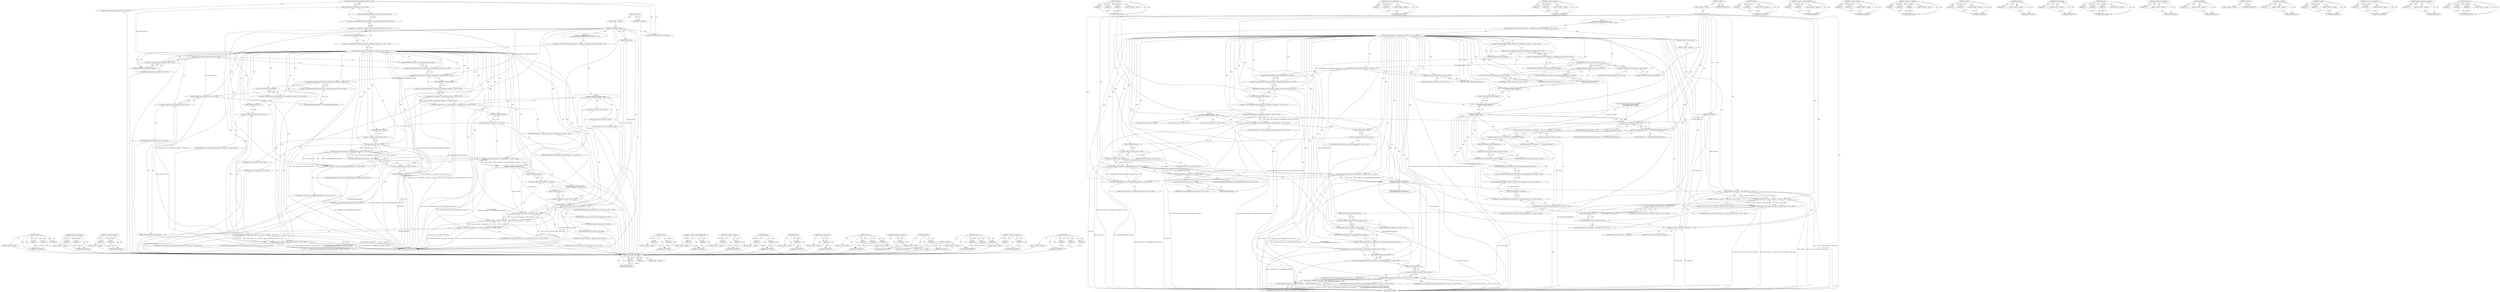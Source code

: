 digraph "std.max" {
vulnerable_236 [label=<(METHOD,&lt;operator&gt;.greaterThan)>];
vulnerable_237 [label=<(PARAM,p1)>];
vulnerable_238 [label=<(PARAM,p2)>];
vulnerable_239 [label=<(BLOCK,&lt;empty&gt;,&lt;empty&gt;)>];
vulnerable_240 [label=<(METHOD_RETURN,ANY)>];
vulnerable_216 [label=<(METHOD,std.pow)>];
vulnerable_217 [label=<(PARAM,p1)>];
vulnerable_218 [label=<(PARAM,p2)>];
vulnerable_219 [label=<(PARAM,p3)>];
vulnerable_220 [label=<(BLOCK,&lt;empty&gt;,&lt;empty&gt;)>];
vulnerable_221 [label=<(METHOD_RETURN,ANY)>];
vulnerable_165 [label=<(METHOD,&lt;operator&gt;.fieldAccess)>];
vulnerable_166 [label=<(PARAM,p1)>];
vulnerable_167 [label=<(PARAM,p2)>];
vulnerable_168 [label=<(BLOCK,&lt;empty&gt;,&lt;empty&gt;)>];
vulnerable_169 [label=<(METHOD_RETURN,ANY)>];
vulnerable_189 [label=<(METHOD,&lt;operator&gt;.division)>];
vulnerable_190 [label=<(PARAM,p1)>];
vulnerable_191 [label=<(PARAM,p2)>];
vulnerable_192 [label=<(BLOCK,&lt;empty&gt;,&lt;empty&gt;)>];
vulnerable_193 [label=<(METHOD_RETURN,ANY)>];
vulnerable_6 [label=<(METHOD,&lt;global&gt;)<SUB>1</SUB>>];
vulnerable_7 [label=<(BLOCK,&lt;empty&gt;,&lt;empty&gt;)<SUB>1</SUB>>];
vulnerable_8 [label=<(METHOD,HandleMagnifyScreen)<SUB>1</SUB>>];
vulnerable_9 [label=<(PARAM,int delta_index)<SUB>1</SUB>>];
vulnerable_10 [label="<(BLOCK,{
  if (Shell::GetInstance()-&gt;magnification_con...,{
  if (Shell::GetInstance()-&gt;magnification_con...)<SUB>1</SUB>>"];
vulnerable_11 [label="<(CONTROL_STRUCTURE,IF,if (Shell::GetInstance()-&gt;magnification_controller()-&gt;IsEnabled()))<SUB>2</SUB>>"];
vulnerable_12 [label="<(IsEnabled,Shell::GetInstance()-&gt;magnification_controller(...)<SUB>2</SUB>>"];
vulnerable_13 [label="<(&lt;operator&gt;.indirectFieldAccess,Shell::GetInstance()-&gt;magnification_controller(...)<SUB>2</SUB>>"];
vulnerable_14 [label="<(magnification_controller,Shell::GetInstance()-&gt;magnification_controller())<SUB>2</SUB>>"];
vulnerable_15 [label="<(&lt;operator&gt;.indirectFieldAccess,Shell::GetInstance()-&gt;magnification_controller)<SUB>2</SUB>>"];
vulnerable_16 [label="<(Shell.GetInstance,Shell::GetInstance())<SUB>2</SUB>>"];
vulnerable_17 [label="<(&lt;operator&gt;.fieldAccess,Shell::GetInstance)<SUB>2</SUB>>"];
vulnerable_18 [label="<(IDENTIFIER,Shell,Shell::GetInstance())<SUB>2</SUB>>"];
vulnerable_19 [label=<(FIELD_IDENTIFIER,GetInstance,GetInstance)<SUB>2</SUB>>];
vulnerable_20 [label=<(FIELD_IDENTIFIER,magnification_controller,magnification_controller)<SUB>2</SUB>>];
vulnerable_21 [label=<(FIELD_IDENTIFIER,IsEnabled,IsEnabled)<SUB>2</SUB>>];
vulnerable_22 [label="<(BLOCK,{
    float scale = Shell::GetInstance()-&gt;magni...,{
    float scale = Shell::GetInstance()-&gt;magni...)<SUB>2</SUB>>"];
vulnerable_23 [label="<(LOCAL,float scale: float)<SUB>3</SUB>>"];
vulnerable_24 [label="<(&lt;operator&gt;.assignment,scale = Shell::GetInstance()-&gt;magnification_con...)<SUB>3</SUB>>"];
vulnerable_25 [label="<(IDENTIFIER,scale,scale = Shell::GetInstance()-&gt;magnification_con...)<SUB>3</SUB>>"];
vulnerable_26 [label="<(GetScale,Shell::GetInstance()-&gt;magnification_controller(...)<SUB>3</SUB>>"];
vulnerable_27 [label="<(&lt;operator&gt;.indirectFieldAccess,Shell::GetInstance()-&gt;magnification_controller(...)<SUB>3</SUB>>"];
vulnerable_28 [label="<(magnification_controller,Shell::GetInstance()-&gt;magnification_controller())<SUB>3</SUB>>"];
vulnerable_29 [label="<(&lt;operator&gt;.indirectFieldAccess,Shell::GetInstance()-&gt;magnification_controller)<SUB>3</SUB>>"];
vulnerable_30 [label="<(Shell.GetInstance,Shell::GetInstance())<SUB>3</SUB>>"];
vulnerable_31 [label="<(&lt;operator&gt;.fieldAccess,Shell::GetInstance)<SUB>3</SUB>>"];
vulnerable_32 [label="<(IDENTIFIER,Shell,Shell::GetInstance())<SUB>3</SUB>>"];
vulnerable_33 [label=<(FIELD_IDENTIFIER,GetInstance,GetInstance)<SUB>3</SUB>>];
vulnerable_34 [label=<(FIELD_IDENTIFIER,magnification_controller,magnification_controller)<SUB>3</SUB>>];
vulnerable_35 [label=<(FIELD_IDENTIFIER,GetScale,GetScale)<SUB>3</SUB>>];
vulnerable_36 [label="<(LOCAL,int scale_index: int)<SUB>4</SUB>>"];
vulnerable_37 [label="<(&lt;operator&gt;.assignment,scale_index =
        std::floor(std::log(scale...)<SUB>4</SUB>>"];
vulnerable_38 [label="<(IDENTIFIER,scale_index,scale_index =
        std::floor(std::log(scale...)<SUB>4</SUB>>"];
vulnerable_39 [label="<(std.floor,std::floor(std::log(scale) / std::log(kMagnific...)<SUB>5</SUB>>"];
vulnerable_40 [label="<(&lt;operator&gt;.fieldAccess,std::floor)<SUB>5</SUB>>"];
vulnerable_41 [label="<(IDENTIFIER,std,std::floor(std::log(scale) / std::log(kMagnific...)<SUB>5</SUB>>"];
vulnerable_42 [label=<(FIELD_IDENTIFIER,floor,floor)<SUB>5</SUB>>];
vulnerable_43 [label="<(&lt;operator&gt;.addition,std::log(scale) / std::log(kMagnificationScaleF...)<SUB>5</SUB>>"];
vulnerable_44 [label="<(&lt;operator&gt;.division,std::log(scale) / std::log(kMagnificationScaleF...)<SUB>5</SUB>>"];
vulnerable_45 [label="<(std.log,std::log(scale))<SUB>5</SUB>>"];
vulnerable_46 [label="<(&lt;operator&gt;.fieldAccess,std::log)<SUB>5</SUB>>"];
vulnerable_47 [label="<(IDENTIFIER,std,std::log(scale))<SUB>5</SUB>>"];
vulnerable_48 [label=<(FIELD_IDENTIFIER,log,log)<SUB>5</SUB>>];
vulnerable_49 [label="<(IDENTIFIER,scale,std::log(scale))<SUB>5</SUB>>"];
vulnerable_50 [label="<(std.log,std::log(kMagnificationScaleFactor))<SUB>5</SUB>>"];
vulnerable_51 [label="<(&lt;operator&gt;.fieldAccess,std::log)<SUB>5</SUB>>"];
vulnerable_52 [label="<(IDENTIFIER,std,std::log(kMagnificationScaleFactor))<SUB>5</SUB>>"];
vulnerable_53 [label=<(FIELD_IDENTIFIER,log,log)<SUB>5</SUB>>];
vulnerable_54 [label="<(IDENTIFIER,kMagnificationScaleFactor,std::log(kMagnificationScaleFactor))<SUB>5</SUB>>"];
vulnerable_55 [label="<(LITERAL,0.5,std::log(scale) / std::log(kMagnificationScaleF...)<SUB>5</SUB>>"];
vulnerable_56 [label="<(LOCAL,int new_scale_index: int)<SUB>7</SUB>>"];
vulnerable_57 [label="<(&lt;operator&gt;.assignment,new_scale_index = std::max(0, std::min(8, scale...)<SUB>7</SUB>>"];
vulnerable_58 [label="<(IDENTIFIER,new_scale_index,new_scale_index = std::max(0, std::min(8, scale...)<SUB>7</SUB>>"];
vulnerable_59 [label="<(std.max,std::max(0, std::min(8, scale_index + delta_ind...)<SUB>7</SUB>>"];
vulnerable_60 [label="<(&lt;operator&gt;.fieldAccess,std::max)<SUB>7</SUB>>"];
vulnerable_61 [label="<(IDENTIFIER,std,std::max(0, std::min(8, scale_index + delta_ind...)<SUB>7</SUB>>"];
vulnerable_62 [label=<(FIELD_IDENTIFIER,max,max)<SUB>7</SUB>>];
vulnerable_63 [label="<(LITERAL,0,std::max(0, std::min(8, scale_index + delta_ind...)<SUB>7</SUB>>"];
vulnerable_64 [label="<(std.min,std::min(8, scale_index + delta_index))<SUB>7</SUB>>"];
vulnerable_65 [label="<(&lt;operator&gt;.fieldAccess,std::min)<SUB>7</SUB>>"];
vulnerable_66 [label="<(IDENTIFIER,std,std::min(8, scale_index + delta_index))<SUB>7</SUB>>"];
vulnerable_67 [label=<(FIELD_IDENTIFIER,min,min)<SUB>7</SUB>>];
vulnerable_68 [label="<(LITERAL,8,std::min(8, scale_index + delta_index))<SUB>7</SUB>>"];
vulnerable_69 [label=<(&lt;operator&gt;.addition,scale_index + delta_index)<SUB>7</SUB>>];
vulnerable_70 [label=<(IDENTIFIER,scale_index,scale_index + delta_index)<SUB>7</SUB>>];
vulnerable_71 [label=<(IDENTIFIER,delta_index,scale_index + delta_index)<SUB>7</SUB>>];
vulnerable_72 [label="<(SetScale,Shell::GetInstance()-&gt;magnification_controller(...)<SUB>9</SUB>>"];
vulnerable_73 [label="<(&lt;operator&gt;.indirectFieldAccess,Shell::GetInstance()-&gt;magnification_controller(...)<SUB>9</SUB>>"];
vulnerable_74 [label="<(magnification_controller,Shell::GetInstance()-&gt;magnification_controller())<SUB>9</SUB>>"];
vulnerable_75 [label="<(&lt;operator&gt;.indirectFieldAccess,Shell::GetInstance()-&gt;magnification_controller)<SUB>9</SUB>>"];
vulnerable_76 [label="<(Shell.GetInstance,Shell::GetInstance())<SUB>9</SUB>>"];
vulnerable_77 [label="<(&lt;operator&gt;.fieldAccess,Shell::GetInstance)<SUB>9</SUB>>"];
vulnerable_78 [label="<(IDENTIFIER,Shell,Shell::GetInstance())<SUB>9</SUB>>"];
vulnerable_79 [label=<(FIELD_IDENTIFIER,GetInstance,GetInstance)<SUB>9</SUB>>];
vulnerable_80 [label=<(FIELD_IDENTIFIER,magnification_controller,magnification_controller)<SUB>9</SUB>>];
vulnerable_81 [label=<(FIELD_IDENTIFIER,SetScale,SetScale)<SUB>9</SUB>>];
vulnerable_82 [label="<(std.pow,std::pow(kMagnificationScaleFactor, new_scale_i...)<SUB>10</SUB>>"];
vulnerable_83 [label="<(&lt;operator&gt;.fieldAccess,std::pow)<SUB>10</SUB>>"];
vulnerable_84 [label="<(IDENTIFIER,std,std::pow(kMagnificationScaleFactor, new_scale_i...)<SUB>10</SUB>>"];
vulnerable_85 [label=<(FIELD_IDENTIFIER,pow,pow)<SUB>10</SUB>>];
vulnerable_86 [label="<(IDENTIFIER,kMagnificationScaleFactor,std::pow(kMagnificationScaleFactor, new_scale_i...)<SUB>10</SUB>>"];
vulnerable_87 [label="<(IDENTIFIER,new_scale_index,std::pow(kMagnificationScaleFactor, new_scale_i...)<SUB>10</SUB>>"];
vulnerable_88 [label="<(LITERAL,true,Shell::GetInstance()-&gt;magnification_controller(...)<SUB>10</SUB>>"];
vulnerable_89 [label=<(CONTROL_STRUCTURE,ELSE,else)<SUB>11</SUB>>];
vulnerable_90 [label=<(BLOCK,&lt;empty&gt;,&lt;empty&gt;)<SUB>11</SUB>>];
vulnerable_91 [label="<(CONTROL_STRUCTURE,IF,if (Shell::GetInstance()
                 -&gt;partial_magnification_controller()
                 -&gt;is_enabled()))<SUB>11</SUB>>"];
vulnerable_92 [label="<(is_enabled,Shell::GetInstance()
                 -&gt;partial...)<SUB>11</SUB>>"];
vulnerable_93 [label="<(&lt;operator&gt;.indirectFieldAccess,Shell::GetInstance()
                 -&gt;partial...)<SUB>11</SUB>>"];
vulnerable_94 [label="<(partial_magnification_controller,Shell::GetInstance()
                 -&gt;partial...)<SUB>11</SUB>>"];
vulnerable_95 [label="<(&lt;operator&gt;.indirectFieldAccess,Shell::GetInstance()
                 -&gt;partial...)<SUB>11</SUB>>"];
vulnerable_96 [label="<(Shell.GetInstance,Shell::GetInstance())<SUB>11</SUB>>"];
vulnerable_97 [label="<(&lt;operator&gt;.fieldAccess,Shell::GetInstance)<SUB>11</SUB>>"];
vulnerable_98 [label="<(IDENTIFIER,Shell,Shell::GetInstance())<SUB>11</SUB>>"];
vulnerable_99 [label=<(FIELD_IDENTIFIER,GetInstance,GetInstance)<SUB>11</SUB>>];
vulnerable_100 [label=<(FIELD_IDENTIFIER,partial_magnification_controller,partial_magnification_controller)<SUB>11</SUB>>];
vulnerable_101 [label=<(FIELD_IDENTIFIER,is_enabled,is_enabled)<SUB>11</SUB>>];
vulnerable_102 [label=<(BLOCK,{
    float scale = delta_index &gt; 0 ? kDefaultP...,{
    float scale = delta_index &gt; 0 ? kDefaultP...)<SUB>13</SUB>>];
vulnerable_103 [label="<(LOCAL,float scale: float)<SUB>14</SUB>>"];
vulnerable_104 [label=<(&lt;operator&gt;.assignment,scale = delta_index &gt; 0 ? kDefaultPartialMagnif...)<SUB>14</SUB>>];
vulnerable_105 [label=<(IDENTIFIER,scale,scale = delta_index &gt; 0 ? kDefaultPartialMagnif...)<SUB>14</SUB>>];
vulnerable_106 [label=<(&lt;operator&gt;.conditional,delta_index &gt; 0 ? kDefaultPartialMagnifiedScale...)<SUB>14</SUB>>];
vulnerable_107 [label=<(&lt;operator&gt;.greaterThan,delta_index &gt; 0)<SUB>14</SUB>>];
vulnerable_108 [label=<(IDENTIFIER,delta_index,delta_index &gt; 0)<SUB>14</SUB>>];
vulnerable_109 [label=<(LITERAL,0,delta_index &gt; 0)<SUB>14</SUB>>];
vulnerable_110 [label=<(IDENTIFIER,kDefaultPartialMagnifiedScale,delta_index &gt; 0 ? kDefaultPartialMagnifiedScale...)<SUB>14</SUB>>];
vulnerable_111 [label=<(LITERAL,1,delta_index &gt; 0 ? kDefaultPartialMagnifiedScale...)<SUB>14</SUB>>];
vulnerable_112 [label="<(SetScale,Shell::GetInstance()-&gt;partial_magnification_con...)<SUB>15</SUB>>"];
vulnerable_113 [label="<(&lt;operator&gt;.indirectFieldAccess,Shell::GetInstance()-&gt;partial_magnification_con...)<SUB>15</SUB>>"];
vulnerable_114 [label="<(partial_magnification_controller,Shell::GetInstance()-&gt;partial_magnification_con...)<SUB>15</SUB>>"];
vulnerable_115 [label="<(&lt;operator&gt;.indirectFieldAccess,Shell::GetInstance()-&gt;partial_magnification_con...)<SUB>15</SUB>>"];
vulnerable_116 [label="<(Shell.GetInstance,Shell::GetInstance())<SUB>15</SUB>>"];
vulnerable_117 [label="<(&lt;operator&gt;.fieldAccess,Shell::GetInstance)<SUB>15</SUB>>"];
vulnerable_118 [label="<(IDENTIFIER,Shell,Shell::GetInstance())<SUB>15</SUB>>"];
vulnerable_119 [label=<(FIELD_IDENTIFIER,GetInstance,GetInstance)<SUB>15</SUB>>];
vulnerable_120 [label=<(FIELD_IDENTIFIER,partial_magnification_controller,partial_magnification_controller)<SUB>15</SUB>>];
vulnerable_121 [label=<(FIELD_IDENTIFIER,SetScale,SetScale)<SUB>15</SUB>>];
vulnerable_122 [label="<(IDENTIFIER,scale,Shell::GetInstance()-&gt;partial_magnification_con...)<SUB>15</SUB>>"];
vulnerable_123 [label=<(METHOD_RETURN,void)<SUB>1</SUB>>];
vulnerable_125 [label=<(METHOD_RETURN,ANY)<SUB>1</SUB>>];
vulnerable_194 [label=<(METHOD,std.log)>];
vulnerable_195 [label=<(PARAM,p1)>];
vulnerable_196 [label=<(PARAM,p2)>];
vulnerable_197 [label=<(BLOCK,&lt;empty&gt;,&lt;empty&gt;)>];
vulnerable_198 [label=<(METHOD_RETURN,ANY)>];
vulnerable_152 [label=<(METHOD,&lt;operator&gt;.indirectFieldAccess)>];
vulnerable_153 [label=<(PARAM,p1)>];
vulnerable_154 [label=<(PARAM,p2)>];
vulnerable_155 [label=<(BLOCK,&lt;empty&gt;,&lt;empty&gt;)>];
vulnerable_156 [label=<(METHOD_RETURN,ANY)>];
vulnerable_184 [label=<(METHOD,&lt;operator&gt;.addition)>];
vulnerable_185 [label=<(PARAM,p1)>];
vulnerable_186 [label=<(PARAM,p2)>];
vulnerable_187 [label=<(BLOCK,&lt;empty&gt;,&lt;empty&gt;)>];
vulnerable_188 [label=<(METHOD_RETURN,ANY)>];
vulnerable_230 [label=<(METHOD,&lt;operator&gt;.conditional)>];
vulnerable_231 [label=<(PARAM,p1)>];
vulnerable_232 [label=<(PARAM,p2)>];
vulnerable_233 [label=<(PARAM,p3)>];
vulnerable_234 [label=<(BLOCK,&lt;empty&gt;,&lt;empty&gt;)>];
vulnerable_235 [label=<(METHOD_RETURN,ANY)>];
vulnerable_179 [label=<(METHOD,std.floor)>];
vulnerable_180 [label=<(PARAM,p1)>];
vulnerable_181 [label=<(PARAM,p2)>];
vulnerable_182 [label=<(BLOCK,&lt;empty&gt;,&lt;empty&gt;)>];
vulnerable_183 [label=<(METHOD_RETURN,ANY)>];
vulnerable_175 [label=<(METHOD,GetScale)>];
vulnerable_176 [label=<(PARAM,p1)>];
vulnerable_177 [label=<(BLOCK,&lt;empty&gt;,&lt;empty&gt;)>];
vulnerable_178 [label=<(METHOD_RETURN,ANY)>];
vulnerable_161 [label=<(METHOD,Shell.GetInstance)>];
vulnerable_162 [label=<(PARAM,p1)>];
vulnerable_163 [label=<(BLOCK,&lt;empty&gt;,&lt;empty&gt;)>];
vulnerable_164 [label=<(METHOD_RETURN,ANY)>];
vulnerable_205 [label=<(METHOD,std.min)>];
vulnerable_206 [label=<(PARAM,p1)>];
vulnerable_207 [label=<(PARAM,p2)>];
vulnerable_208 [label=<(PARAM,p3)>];
vulnerable_209 [label=<(BLOCK,&lt;empty&gt;,&lt;empty&gt;)>];
vulnerable_210 [label=<(METHOD_RETURN,ANY)>];
vulnerable_157 [label=<(METHOD,magnification_controller)>];
vulnerable_158 [label=<(PARAM,p1)>];
vulnerable_159 [label=<(BLOCK,&lt;empty&gt;,&lt;empty&gt;)>];
vulnerable_160 [label=<(METHOD_RETURN,ANY)>];
vulnerable_148 [label=<(METHOD,IsEnabled)>];
vulnerable_149 [label=<(PARAM,p1)>];
vulnerable_150 [label=<(BLOCK,&lt;empty&gt;,&lt;empty&gt;)>];
vulnerable_151 [label=<(METHOD_RETURN,ANY)>];
vulnerable_142 [label=<(METHOD,&lt;global&gt;)<SUB>1</SUB>>];
vulnerable_143 [label=<(BLOCK,&lt;empty&gt;,&lt;empty&gt;)>];
vulnerable_144 [label=<(METHOD_RETURN,ANY)>];
vulnerable_222 [label=<(METHOD,is_enabled)>];
vulnerable_223 [label=<(PARAM,p1)>];
vulnerable_224 [label=<(BLOCK,&lt;empty&gt;,&lt;empty&gt;)>];
vulnerable_225 [label=<(METHOD_RETURN,ANY)>];
vulnerable_211 [label=<(METHOD,SetScale)>];
vulnerable_212 [label=<(PARAM,p1)>];
vulnerable_213 [label=<(PARAM,p2)>];
vulnerable_214 [label=<(BLOCK,&lt;empty&gt;,&lt;empty&gt;)>];
vulnerable_215 [label=<(METHOD_RETURN,ANY)>];
vulnerable_170 [label=<(METHOD,&lt;operator&gt;.assignment)>];
vulnerable_171 [label=<(PARAM,p1)>];
vulnerable_172 [label=<(PARAM,p2)>];
vulnerable_173 [label=<(BLOCK,&lt;empty&gt;,&lt;empty&gt;)>];
vulnerable_174 [label=<(METHOD_RETURN,ANY)>];
vulnerable_226 [label=<(METHOD,partial_magnification_controller)>];
vulnerable_227 [label=<(PARAM,p1)>];
vulnerable_228 [label=<(BLOCK,&lt;empty&gt;,&lt;empty&gt;)>];
vulnerable_229 [label=<(METHOD_RETURN,ANY)>];
vulnerable_199 [label=<(METHOD,std.max)>];
vulnerable_200 [label=<(PARAM,p1)>];
vulnerable_201 [label=<(PARAM,p2)>];
vulnerable_202 [label=<(PARAM,p3)>];
vulnerable_203 [label=<(BLOCK,&lt;empty&gt;,&lt;empty&gt;)>];
vulnerable_204 [label=<(METHOD_RETURN,ANY)>];
fixed_183 [label=<(METHOD,std.pow)>];
fixed_184 [label=<(PARAM,p1)>];
fixed_185 [label=<(PARAM,p2)>];
fixed_186 [label=<(PARAM,p3)>];
fixed_187 [label=<(BLOCK,&lt;empty&gt;,&lt;empty&gt;)>];
fixed_188 [label=<(METHOD_RETURN,ANY)>];
fixed_131 [label=<(METHOD,&lt;operator&gt;.fieldAccess)>];
fixed_132 [label=<(PARAM,p1)>];
fixed_133 [label=<(PARAM,p2)>];
fixed_134 [label=<(BLOCK,&lt;empty&gt;,&lt;empty&gt;)>];
fixed_135 [label=<(METHOD_RETURN,ANY)>];
fixed_155 [label=<(METHOD,&lt;operator&gt;.division)>];
fixed_156 [label=<(PARAM,p1)>];
fixed_157 [label=<(PARAM,p2)>];
fixed_158 [label=<(BLOCK,&lt;empty&gt;,&lt;empty&gt;)>];
fixed_159 [label=<(METHOD_RETURN,ANY)>];
fixed_6 [label=<(METHOD,&lt;global&gt;)<SUB>1</SUB>>];
fixed_7 [label=<(BLOCK,&lt;empty&gt;,&lt;empty&gt;)<SUB>1</SUB>>];
fixed_8 [label=<(METHOD,HandleMagnifyScreen)<SUB>1</SUB>>];
fixed_9 [label=<(PARAM,int delta_index)<SUB>1</SUB>>];
fixed_10 [label="<(BLOCK,{
  if (Shell::GetInstance()-&gt;magnification_con...,{
  if (Shell::GetInstance()-&gt;magnification_con...)<SUB>1</SUB>>"];
fixed_11 [label="<(CONTROL_STRUCTURE,IF,if (Shell::GetInstance()-&gt;magnification_controller()-&gt;IsEnabled()))<SUB>2</SUB>>"];
fixed_12 [label="<(IsEnabled,Shell::GetInstance()-&gt;magnification_controller(...)<SUB>2</SUB>>"];
fixed_13 [label="<(&lt;operator&gt;.indirectFieldAccess,Shell::GetInstance()-&gt;magnification_controller(...)<SUB>2</SUB>>"];
fixed_14 [label="<(magnification_controller,Shell::GetInstance()-&gt;magnification_controller())<SUB>2</SUB>>"];
fixed_15 [label="<(&lt;operator&gt;.indirectFieldAccess,Shell::GetInstance()-&gt;magnification_controller)<SUB>2</SUB>>"];
fixed_16 [label="<(Shell.GetInstance,Shell::GetInstance())<SUB>2</SUB>>"];
fixed_17 [label="<(&lt;operator&gt;.fieldAccess,Shell::GetInstance)<SUB>2</SUB>>"];
fixed_18 [label="<(IDENTIFIER,Shell,Shell::GetInstance())<SUB>2</SUB>>"];
fixed_19 [label=<(FIELD_IDENTIFIER,GetInstance,GetInstance)<SUB>2</SUB>>];
fixed_20 [label=<(FIELD_IDENTIFIER,magnification_controller,magnification_controller)<SUB>2</SUB>>];
fixed_21 [label=<(FIELD_IDENTIFIER,IsEnabled,IsEnabled)<SUB>2</SUB>>];
fixed_22 [label="<(BLOCK,{
    float scale = Shell::GetInstance()-&gt;magni...,{
    float scale = Shell::GetInstance()-&gt;magni...)<SUB>2</SUB>>"];
fixed_23 [label="<(LOCAL,float scale: float)<SUB>3</SUB>>"];
fixed_24 [label="<(&lt;operator&gt;.assignment,scale = Shell::GetInstance()-&gt;magnification_con...)<SUB>3</SUB>>"];
fixed_25 [label="<(IDENTIFIER,scale,scale = Shell::GetInstance()-&gt;magnification_con...)<SUB>3</SUB>>"];
fixed_26 [label="<(GetScale,Shell::GetInstance()-&gt;magnification_controller(...)<SUB>3</SUB>>"];
fixed_27 [label="<(&lt;operator&gt;.indirectFieldAccess,Shell::GetInstance()-&gt;magnification_controller(...)<SUB>3</SUB>>"];
fixed_28 [label="<(magnification_controller,Shell::GetInstance()-&gt;magnification_controller())<SUB>3</SUB>>"];
fixed_29 [label="<(&lt;operator&gt;.indirectFieldAccess,Shell::GetInstance()-&gt;magnification_controller)<SUB>3</SUB>>"];
fixed_30 [label="<(Shell.GetInstance,Shell::GetInstance())<SUB>3</SUB>>"];
fixed_31 [label="<(&lt;operator&gt;.fieldAccess,Shell::GetInstance)<SUB>3</SUB>>"];
fixed_32 [label="<(IDENTIFIER,Shell,Shell::GetInstance())<SUB>3</SUB>>"];
fixed_33 [label=<(FIELD_IDENTIFIER,GetInstance,GetInstance)<SUB>3</SUB>>];
fixed_34 [label=<(FIELD_IDENTIFIER,magnification_controller,magnification_controller)<SUB>3</SUB>>];
fixed_35 [label=<(FIELD_IDENTIFIER,GetScale,GetScale)<SUB>3</SUB>>];
fixed_36 [label="<(LOCAL,int scale_index: int)<SUB>4</SUB>>"];
fixed_37 [label="<(&lt;operator&gt;.assignment,scale_index =
        std::floor(std::log(scale...)<SUB>4</SUB>>"];
fixed_38 [label="<(IDENTIFIER,scale_index,scale_index =
        std::floor(std::log(scale...)<SUB>4</SUB>>"];
fixed_39 [label="<(std.floor,std::floor(std::log(scale) / std::log(kMagnific...)<SUB>5</SUB>>"];
fixed_40 [label="<(&lt;operator&gt;.fieldAccess,std::floor)<SUB>5</SUB>>"];
fixed_41 [label="<(IDENTIFIER,std,std::floor(std::log(scale) / std::log(kMagnific...)<SUB>5</SUB>>"];
fixed_42 [label=<(FIELD_IDENTIFIER,floor,floor)<SUB>5</SUB>>];
fixed_43 [label="<(&lt;operator&gt;.addition,std::log(scale) / std::log(kMagnificationScaleF...)<SUB>5</SUB>>"];
fixed_44 [label="<(&lt;operator&gt;.division,std::log(scale) / std::log(kMagnificationScaleF...)<SUB>5</SUB>>"];
fixed_45 [label="<(std.log,std::log(scale))<SUB>5</SUB>>"];
fixed_46 [label="<(&lt;operator&gt;.fieldAccess,std::log)<SUB>5</SUB>>"];
fixed_47 [label="<(IDENTIFIER,std,std::log(scale))<SUB>5</SUB>>"];
fixed_48 [label=<(FIELD_IDENTIFIER,log,log)<SUB>5</SUB>>];
fixed_49 [label="<(IDENTIFIER,scale,std::log(scale))<SUB>5</SUB>>"];
fixed_50 [label="<(std.log,std::log(kMagnificationScaleFactor))<SUB>5</SUB>>"];
fixed_51 [label="<(&lt;operator&gt;.fieldAccess,std::log)<SUB>5</SUB>>"];
fixed_52 [label="<(IDENTIFIER,std,std::log(kMagnificationScaleFactor))<SUB>5</SUB>>"];
fixed_53 [label=<(FIELD_IDENTIFIER,log,log)<SUB>5</SUB>>];
fixed_54 [label="<(IDENTIFIER,kMagnificationScaleFactor,std::log(kMagnificationScaleFactor))<SUB>5</SUB>>"];
fixed_55 [label="<(LITERAL,0.5,std::log(scale) / std::log(kMagnificationScaleF...)<SUB>5</SUB>>"];
fixed_56 [label="<(LOCAL,int new_scale_index: int)<SUB>7</SUB>>"];
fixed_57 [label="<(&lt;operator&gt;.assignment,new_scale_index = std::max(0, std::min(8, scale...)<SUB>7</SUB>>"];
fixed_58 [label="<(IDENTIFIER,new_scale_index,new_scale_index = std::max(0, std::min(8, scale...)<SUB>7</SUB>>"];
fixed_59 [label="<(std.max,std::max(0, std::min(8, scale_index + delta_ind...)<SUB>7</SUB>>"];
fixed_60 [label="<(&lt;operator&gt;.fieldAccess,std::max)<SUB>7</SUB>>"];
fixed_61 [label="<(IDENTIFIER,std,std::max(0, std::min(8, scale_index + delta_ind...)<SUB>7</SUB>>"];
fixed_62 [label=<(FIELD_IDENTIFIER,max,max)<SUB>7</SUB>>];
fixed_63 [label="<(LITERAL,0,std::max(0, std::min(8, scale_index + delta_ind...)<SUB>7</SUB>>"];
fixed_64 [label="<(std.min,std::min(8, scale_index + delta_index))<SUB>7</SUB>>"];
fixed_65 [label="<(&lt;operator&gt;.fieldAccess,std::min)<SUB>7</SUB>>"];
fixed_66 [label="<(IDENTIFIER,std,std::min(8, scale_index + delta_index))<SUB>7</SUB>>"];
fixed_67 [label=<(FIELD_IDENTIFIER,min,min)<SUB>7</SUB>>];
fixed_68 [label="<(LITERAL,8,std::min(8, scale_index + delta_index))<SUB>7</SUB>>"];
fixed_69 [label=<(&lt;operator&gt;.addition,scale_index + delta_index)<SUB>7</SUB>>];
fixed_70 [label=<(IDENTIFIER,scale_index,scale_index + delta_index)<SUB>7</SUB>>];
fixed_71 [label=<(IDENTIFIER,delta_index,scale_index + delta_index)<SUB>7</SUB>>];
fixed_72 [label="<(SetScale,Shell::GetInstance()-&gt;magnification_controller(...)<SUB>9</SUB>>"];
fixed_73 [label="<(&lt;operator&gt;.indirectFieldAccess,Shell::GetInstance()-&gt;magnification_controller(...)<SUB>9</SUB>>"];
fixed_74 [label="<(magnification_controller,Shell::GetInstance()-&gt;magnification_controller())<SUB>9</SUB>>"];
fixed_75 [label="<(&lt;operator&gt;.indirectFieldAccess,Shell::GetInstance()-&gt;magnification_controller)<SUB>9</SUB>>"];
fixed_76 [label="<(Shell.GetInstance,Shell::GetInstance())<SUB>9</SUB>>"];
fixed_77 [label="<(&lt;operator&gt;.fieldAccess,Shell::GetInstance)<SUB>9</SUB>>"];
fixed_78 [label="<(IDENTIFIER,Shell,Shell::GetInstance())<SUB>9</SUB>>"];
fixed_79 [label=<(FIELD_IDENTIFIER,GetInstance,GetInstance)<SUB>9</SUB>>];
fixed_80 [label=<(FIELD_IDENTIFIER,magnification_controller,magnification_controller)<SUB>9</SUB>>];
fixed_81 [label=<(FIELD_IDENTIFIER,SetScale,SetScale)<SUB>9</SUB>>];
fixed_82 [label="<(std.pow,std::pow(kMagnificationScaleFactor, new_scale_i...)<SUB>10</SUB>>"];
fixed_83 [label="<(&lt;operator&gt;.fieldAccess,std::pow)<SUB>10</SUB>>"];
fixed_84 [label="<(IDENTIFIER,std,std::pow(kMagnificationScaleFactor, new_scale_i...)<SUB>10</SUB>>"];
fixed_85 [label=<(FIELD_IDENTIFIER,pow,pow)<SUB>10</SUB>>];
fixed_86 [label="<(IDENTIFIER,kMagnificationScaleFactor,std::pow(kMagnificationScaleFactor, new_scale_i...)<SUB>10</SUB>>"];
fixed_87 [label="<(IDENTIFIER,new_scale_index,std::pow(kMagnificationScaleFactor, new_scale_i...)<SUB>10</SUB>>"];
fixed_88 [label="<(LITERAL,true,Shell::GetInstance()-&gt;magnification_controller(...)<SUB>10</SUB>>"];
fixed_89 [label=<(METHOD_RETURN,void)<SUB>1</SUB>>];
fixed_91 [label=<(METHOD_RETURN,ANY)<SUB>1</SUB>>];
fixed_160 [label=<(METHOD,std.log)>];
fixed_161 [label=<(PARAM,p1)>];
fixed_162 [label=<(PARAM,p2)>];
fixed_163 [label=<(BLOCK,&lt;empty&gt;,&lt;empty&gt;)>];
fixed_164 [label=<(METHOD_RETURN,ANY)>];
fixed_118 [label=<(METHOD,&lt;operator&gt;.indirectFieldAccess)>];
fixed_119 [label=<(PARAM,p1)>];
fixed_120 [label=<(PARAM,p2)>];
fixed_121 [label=<(BLOCK,&lt;empty&gt;,&lt;empty&gt;)>];
fixed_122 [label=<(METHOD_RETURN,ANY)>];
fixed_150 [label=<(METHOD,&lt;operator&gt;.addition)>];
fixed_151 [label=<(PARAM,p1)>];
fixed_152 [label=<(PARAM,p2)>];
fixed_153 [label=<(BLOCK,&lt;empty&gt;,&lt;empty&gt;)>];
fixed_154 [label=<(METHOD_RETURN,ANY)>];
fixed_145 [label=<(METHOD,std.floor)>];
fixed_146 [label=<(PARAM,p1)>];
fixed_147 [label=<(PARAM,p2)>];
fixed_148 [label=<(BLOCK,&lt;empty&gt;,&lt;empty&gt;)>];
fixed_149 [label=<(METHOD_RETURN,ANY)>];
fixed_141 [label=<(METHOD,GetScale)>];
fixed_142 [label=<(PARAM,p1)>];
fixed_143 [label=<(BLOCK,&lt;empty&gt;,&lt;empty&gt;)>];
fixed_144 [label=<(METHOD_RETURN,ANY)>];
fixed_127 [label=<(METHOD,Shell.GetInstance)>];
fixed_128 [label=<(PARAM,p1)>];
fixed_129 [label=<(BLOCK,&lt;empty&gt;,&lt;empty&gt;)>];
fixed_130 [label=<(METHOD_RETURN,ANY)>];
fixed_171 [label=<(METHOD,std.min)>];
fixed_172 [label=<(PARAM,p1)>];
fixed_173 [label=<(PARAM,p2)>];
fixed_174 [label=<(PARAM,p3)>];
fixed_175 [label=<(BLOCK,&lt;empty&gt;,&lt;empty&gt;)>];
fixed_176 [label=<(METHOD_RETURN,ANY)>];
fixed_123 [label=<(METHOD,magnification_controller)>];
fixed_124 [label=<(PARAM,p1)>];
fixed_125 [label=<(BLOCK,&lt;empty&gt;,&lt;empty&gt;)>];
fixed_126 [label=<(METHOD_RETURN,ANY)>];
fixed_114 [label=<(METHOD,IsEnabled)>];
fixed_115 [label=<(PARAM,p1)>];
fixed_116 [label=<(BLOCK,&lt;empty&gt;,&lt;empty&gt;)>];
fixed_117 [label=<(METHOD_RETURN,ANY)>];
fixed_108 [label=<(METHOD,&lt;global&gt;)<SUB>1</SUB>>];
fixed_109 [label=<(BLOCK,&lt;empty&gt;,&lt;empty&gt;)>];
fixed_110 [label=<(METHOD_RETURN,ANY)>];
fixed_177 [label=<(METHOD,SetScale)>];
fixed_178 [label=<(PARAM,p1)>];
fixed_179 [label=<(PARAM,p2)>];
fixed_180 [label=<(PARAM,p3)>];
fixed_181 [label=<(BLOCK,&lt;empty&gt;,&lt;empty&gt;)>];
fixed_182 [label=<(METHOD_RETURN,ANY)>];
fixed_136 [label=<(METHOD,&lt;operator&gt;.assignment)>];
fixed_137 [label=<(PARAM,p1)>];
fixed_138 [label=<(PARAM,p2)>];
fixed_139 [label=<(BLOCK,&lt;empty&gt;,&lt;empty&gt;)>];
fixed_140 [label=<(METHOD_RETURN,ANY)>];
fixed_165 [label=<(METHOD,std.max)>];
fixed_166 [label=<(PARAM,p1)>];
fixed_167 [label=<(PARAM,p2)>];
fixed_168 [label=<(PARAM,p3)>];
fixed_169 [label=<(BLOCK,&lt;empty&gt;,&lt;empty&gt;)>];
fixed_170 [label=<(METHOD_RETURN,ANY)>];
vulnerable_236 -> vulnerable_237  [key=0, label="AST: "];
vulnerable_236 -> vulnerable_237  [key=1, label="DDG: "];
vulnerable_236 -> vulnerable_239  [key=0, label="AST: "];
vulnerable_236 -> vulnerable_238  [key=0, label="AST: "];
vulnerable_236 -> vulnerable_238  [key=1, label="DDG: "];
vulnerable_236 -> vulnerable_240  [key=0, label="AST: "];
vulnerable_236 -> vulnerable_240  [key=1, label="CFG: "];
vulnerable_237 -> vulnerable_240  [key=0, label="DDG: p1"];
vulnerable_238 -> vulnerable_240  [key=0, label="DDG: p2"];
vulnerable_216 -> vulnerable_217  [key=0, label="AST: "];
vulnerable_216 -> vulnerable_217  [key=1, label="DDG: "];
vulnerable_216 -> vulnerable_220  [key=0, label="AST: "];
vulnerable_216 -> vulnerable_218  [key=0, label="AST: "];
vulnerable_216 -> vulnerable_218  [key=1, label="DDG: "];
vulnerable_216 -> vulnerable_221  [key=0, label="AST: "];
vulnerable_216 -> vulnerable_221  [key=1, label="CFG: "];
vulnerable_216 -> vulnerable_219  [key=0, label="AST: "];
vulnerable_216 -> vulnerable_219  [key=1, label="DDG: "];
vulnerable_217 -> vulnerable_221  [key=0, label="DDG: p1"];
vulnerable_218 -> vulnerable_221  [key=0, label="DDG: p2"];
vulnerable_219 -> vulnerable_221  [key=0, label="DDG: p3"];
vulnerable_165 -> vulnerable_166  [key=0, label="AST: "];
vulnerable_165 -> vulnerable_166  [key=1, label="DDG: "];
vulnerable_165 -> vulnerable_168  [key=0, label="AST: "];
vulnerable_165 -> vulnerable_167  [key=0, label="AST: "];
vulnerable_165 -> vulnerable_167  [key=1, label="DDG: "];
vulnerable_165 -> vulnerable_169  [key=0, label="AST: "];
vulnerable_165 -> vulnerable_169  [key=1, label="CFG: "];
vulnerable_166 -> vulnerable_169  [key=0, label="DDG: p1"];
vulnerable_167 -> vulnerable_169  [key=0, label="DDG: p2"];
vulnerable_189 -> vulnerable_190  [key=0, label="AST: "];
vulnerable_189 -> vulnerable_190  [key=1, label="DDG: "];
vulnerable_189 -> vulnerable_192  [key=0, label="AST: "];
vulnerable_189 -> vulnerable_191  [key=0, label="AST: "];
vulnerable_189 -> vulnerable_191  [key=1, label="DDG: "];
vulnerable_189 -> vulnerable_193  [key=0, label="AST: "];
vulnerable_189 -> vulnerable_193  [key=1, label="CFG: "];
vulnerable_190 -> vulnerable_193  [key=0, label="DDG: p1"];
vulnerable_191 -> vulnerable_193  [key=0, label="DDG: p2"];
vulnerable_6 -> vulnerable_7  [key=0, label="AST: "];
vulnerable_6 -> vulnerable_125  [key=0, label="AST: "];
vulnerable_6 -> vulnerable_125  [key=1, label="CFG: "];
vulnerable_7 -> vulnerable_8  [key=0, label="AST: "];
vulnerable_8 -> vulnerable_9  [key=0, label="AST: "];
vulnerable_8 -> vulnerable_9  [key=1, label="DDG: "];
vulnerable_8 -> vulnerable_10  [key=0, label="AST: "];
vulnerable_8 -> vulnerable_123  [key=0, label="AST: "];
vulnerable_8 -> vulnerable_19  [key=0, label="CFG: "];
vulnerable_8 -> vulnerable_72  [key=0, label="DDG: "];
vulnerable_8 -> vulnerable_39  [key=0, label="DDG: "];
vulnerable_8 -> vulnerable_59  [key=0, label="DDG: "];
vulnerable_8 -> vulnerable_82  [key=0, label="DDG: "];
vulnerable_8 -> vulnerable_43  [key=0, label="DDG: "];
vulnerable_8 -> vulnerable_64  [key=0, label="DDG: "];
vulnerable_8 -> vulnerable_104  [key=0, label="DDG: "];
vulnerable_8 -> vulnerable_69  [key=0, label="DDG: "];
vulnerable_8 -> vulnerable_112  [key=0, label="DDG: "];
vulnerable_8 -> vulnerable_45  [key=0, label="DDG: "];
vulnerable_8 -> vulnerable_50  [key=0, label="DDG: "];
vulnerable_8 -> vulnerable_106  [key=0, label="DDG: "];
vulnerable_8 -> vulnerable_107  [key=0, label="DDG: "];
vulnerable_9 -> vulnerable_64  [key=0, label="DDG: delta_index"];
vulnerable_9 -> vulnerable_69  [key=0, label="DDG: delta_index"];
vulnerable_9 -> vulnerable_107  [key=0, label="DDG: delta_index"];
vulnerable_10 -> vulnerable_11  [key=0, label="AST: "];
vulnerable_11 -> vulnerable_12  [key=0, label="AST: "];
vulnerable_11 -> vulnerable_22  [key=0, label="AST: "];
vulnerable_11 -> vulnerable_89  [key=0, label="AST: "];
vulnerable_12 -> vulnerable_13  [key=0, label="AST: "];
vulnerable_12 -> vulnerable_33  [key=0, label="CFG: "];
vulnerable_12 -> vulnerable_33  [key=1, label="CDG: "];
vulnerable_12 -> vulnerable_99  [key=0, label="CFG: "];
vulnerable_12 -> vulnerable_99  [key=1, label="CDG: "];
vulnerable_12 -> vulnerable_123  [key=0, label="DDG: Shell::GetInstance()-&gt;magnification_controller()-&gt;IsEnabled"];
vulnerable_12 -> vulnerable_123  [key=1, label="DDG: Shell::GetInstance()-&gt;magnification_controller()-&gt;IsEnabled()"];
vulnerable_12 -> vulnerable_30  [key=0, label="CDG: "];
vulnerable_12 -> vulnerable_34  [key=0, label="CDG: "];
vulnerable_12 -> vulnerable_94  [key=0, label="CDG: "];
vulnerable_12 -> vulnerable_48  [key=0, label="CDG: "];
vulnerable_12 -> vulnerable_60  [key=0, label="CDG: "];
vulnerable_12 -> vulnerable_73  [key=0, label="CDG: "];
vulnerable_12 -> vulnerable_26  [key=0, label="CDG: "];
vulnerable_12 -> vulnerable_96  [key=0, label="CDG: "];
vulnerable_12 -> vulnerable_77  [key=0, label="CDG: "];
vulnerable_12 -> vulnerable_64  [key=0, label="CDG: "];
vulnerable_12 -> vulnerable_42  [key=0, label="CDG: "];
vulnerable_12 -> vulnerable_51  [key=0, label="CDG: "];
vulnerable_12 -> vulnerable_57  [key=0, label="CDG: "];
vulnerable_12 -> vulnerable_28  [key=0, label="CDG: "];
vulnerable_12 -> vulnerable_75  [key=0, label="CDG: "];
vulnerable_12 -> vulnerable_37  [key=0, label="CDG: "];
vulnerable_12 -> vulnerable_46  [key=0, label="CDG: "];
vulnerable_12 -> vulnerable_81  [key=0, label="CDG: "];
vulnerable_12 -> vulnerable_85  [key=0, label="CDG: "];
vulnerable_12 -> vulnerable_72  [key=0, label="CDG: "];
vulnerable_12 -> vulnerable_69  [key=0, label="CDG: "];
vulnerable_12 -> vulnerable_67  [key=0, label="CDG: "];
vulnerable_12 -> vulnerable_74  [key=0, label="CDG: "];
vulnerable_12 -> vulnerable_95  [key=0, label="CDG: "];
vulnerable_12 -> vulnerable_92  [key=0, label="CDG: "];
vulnerable_12 -> vulnerable_45  [key=0, label="CDG: "];
vulnerable_12 -> vulnerable_27  [key=0, label="CDG: "];
vulnerable_12 -> vulnerable_40  [key=0, label="CDG: "];
vulnerable_12 -> vulnerable_29  [key=0, label="CDG: "];
vulnerable_12 -> vulnerable_76  [key=0, label="CDG: "];
vulnerable_12 -> vulnerable_65  [key=0, label="CDG: "];
vulnerable_12 -> vulnerable_50  [key=0, label="CDG: "];
vulnerable_12 -> vulnerable_59  [key=0, label="CDG: "];
vulnerable_12 -> vulnerable_97  [key=0, label="CDG: "];
vulnerable_12 -> vulnerable_44  [key=0, label="CDG: "];
vulnerable_12 -> vulnerable_35  [key=0, label="CDG: "];
vulnerable_12 -> vulnerable_82  [key=0, label="CDG: "];
vulnerable_12 -> vulnerable_93  [key=0, label="CDG: "];
vulnerable_12 -> vulnerable_101  [key=0, label="CDG: "];
vulnerable_12 -> vulnerable_79  [key=0, label="CDG: "];
vulnerable_12 -> vulnerable_43  [key=0, label="CDG: "];
vulnerable_12 -> vulnerable_24  [key=0, label="CDG: "];
vulnerable_12 -> vulnerable_80  [key=0, label="CDG: "];
vulnerable_12 -> vulnerable_83  [key=0, label="CDG: "];
vulnerable_12 -> vulnerable_100  [key=0, label="CDG: "];
vulnerable_12 -> vulnerable_53  [key=0, label="CDG: "];
vulnerable_12 -> vulnerable_62  [key=0, label="CDG: "];
vulnerable_12 -> vulnerable_39  [key=0, label="CDG: "];
vulnerable_12 -> vulnerable_31  [key=0, label="CDG: "];
vulnerable_13 -> vulnerable_14  [key=0, label="AST: "];
vulnerable_13 -> vulnerable_21  [key=0, label="AST: "];
vulnerable_13 -> vulnerable_12  [key=0, label="CFG: "];
vulnerable_14 -> vulnerable_15  [key=0, label="AST: "];
vulnerable_14 -> vulnerable_21  [key=0, label="CFG: "];
vulnerable_14 -> vulnerable_28  [key=0, label="DDG: Shell::GetInstance()-&gt;magnification_controller"];
vulnerable_15 -> vulnerable_16  [key=0, label="AST: "];
vulnerable_15 -> vulnerable_20  [key=0, label="AST: "];
vulnerable_15 -> vulnerable_14  [key=0, label="CFG: "];
vulnerable_16 -> vulnerable_17  [key=0, label="AST: "];
vulnerable_16 -> vulnerable_20  [key=0, label="CFG: "];
vulnerable_16 -> vulnerable_30  [key=0, label="DDG: Shell::GetInstance"];
vulnerable_16 -> vulnerable_96  [key=0, label="DDG: Shell::GetInstance"];
vulnerable_17 -> vulnerable_18  [key=0, label="AST: "];
vulnerable_17 -> vulnerable_19  [key=0, label="AST: "];
vulnerable_17 -> vulnerable_16  [key=0, label="CFG: "];
vulnerable_19 -> vulnerable_17  [key=0, label="CFG: "];
vulnerable_20 -> vulnerable_15  [key=0, label="CFG: "];
vulnerable_21 -> vulnerable_13  [key=0, label="CFG: "];
vulnerable_22 -> vulnerable_23  [key=0, label="AST: "];
vulnerable_22 -> vulnerable_24  [key=0, label="AST: "];
vulnerable_22 -> vulnerable_36  [key=0, label="AST: "];
vulnerable_22 -> vulnerable_37  [key=0, label="AST: "];
vulnerable_22 -> vulnerable_56  [key=0, label="AST: "];
vulnerable_22 -> vulnerable_57  [key=0, label="AST: "];
vulnerable_22 -> vulnerable_72  [key=0, label="AST: "];
vulnerable_24 -> vulnerable_25  [key=0, label="AST: "];
vulnerable_24 -> vulnerable_26  [key=0, label="AST: "];
vulnerable_24 -> vulnerable_42  [key=0, label="CFG: "];
vulnerable_24 -> vulnerable_123  [key=0, label="DDG: Shell::GetInstance()-&gt;magnification_controller()-&gt;GetScale()"];
vulnerable_24 -> vulnerable_123  [key=1, label="DDG: scale = Shell::GetInstance()-&gt;magnification_controller()-&gt;GetScale()"];
vulnerable_24 -> vulnerable_45  [key=0, label="DDG: scale"];
vulnerable_26 -> vulnerable_27  [key=0, label="AST: "];
vulnerable_26 -> vulnerable_24  [key=0, label="CFG: "];
vulnerable_26 -> vulnerable_24  [key=1, label="DDG: Shell::GetInstance()-&gt;magnification_controller()-&gt;GetScale"];
vulnerable_26 -> vulnerable_123  [key=0, label="DDG: Shell::GetInstance()-&gt;magnification_controller()-&gt;GetScale"];
vulnerable_27 -> vulnerable_28  [key=0, label="AST: "];
vulnerable_27 -> vulnerable_35  [key=0, label="AST: "];
vulnerable_27 -> vulnerable_26  [key=0, label="CFG: "];
vulnerable_28 -> vulnerable_29  [key=0, label="AST: "];
vulnerable_28 -> vulnerable_35  [key=0, label="CFG: "];
vulnerable_28 -> vulnerable_74  [key=0, label="DDG: Shell::GetInstance()-&gt;magnification_controller"];
vulnerable_29 -> vulnerable_30  [key=0, label="AST: "];
vulnerable_29 -> vulnerable_34  [key=0, label="AST: "];
vulnerable_29 -> vulnerable_28  [key=0, label="CFG: "];
vulnerable_30 -> vulnerable_31  [key=0, label="AST: "];
vulnerable_30 -> vulnerable_34  [key=0, label="CFG: "];
vulnerable_30 -> vulnerable_76  [key=0, label="DDG: Shell::GetInstance"];
vulnerable_31 -> vulnerable_32  [key=0, label="AST: "];
vulnerable_31 -> vulnerable_33  [key=0, label="AST: "];
vulnerable_31 -> vulnerable_30  [key=0, label="CFG: "];
vulnerable_33 -> vulnerable_31  [key=0, label="CFG: "];
vulnerable_34 -> vulnerable_29  [key=0, label="CFG: "];
vulnerable_35 -> vulnerable_27  [key=0, label="CFG: "];
vulnerable_37 -> vulnerable_38  [key=0, label="AST: "];
vulnerable_37 -> vulnerable_39  [key=0, label="AST: "];
vulnerable_37 -> vulnerable_62  [key=0, label="CFG: "];
vulnerable_37 -> vulnerable_123  [key=0, label="DDG: std::floor(std::log(scale) / std::log(kMagnificationScaleFactor) + 0.5)"];
vulnerable_37 -> vulnerable_123  [key=1, label="DDG: scale_index =
        std::floor(std::log(scale) / std::log(kMagnificationScaleFactor) + 0.5)"];
vulnerable_37 -> vulnerable_64  [key=0, label="DDG: scale_index"];
vulnerable_37 -> vulnerable_69  [key=0, label="DDG: scale_index"];
vulnerable_39 -> vulnerable_40  [key=0, label="AST: "];
vulnerable_39 -> vulnerable_43  [key=0, label="AST: "];
vulnerable_39 -> vulnerable_37  [key=0, label="CFG: "];
vulnerable_39 -> vulnerable_37  [key=1, label="DDG: std::floor"];
vulnerable_39 -> vulnerable_37  [key=2, label="DDG: std::log(scale) / std::log(kMagnificationScaleFactor) + 0.5"];
vulnerable_39 -> vulnerable_123  [key=0, label="DDG: std::floor"];
vulnerable_39 -> vulnerable_123  [key=1, label="DDG: std::log(scale) / std::log(kMagnificationScaleFactor) + 0.5"];
vulnerable_40 -> vulnerable_41  [key=0, label="AST: "];
vulnerable_40 -> vulnerable_42  [key=0, label="AST: "];
vulnerable_40 -> vulnerable_48  [key=0, label="CFG: "];
vulnerable_42 -> vulnerable_40  [key=0, label="CFG: "];
vulnerable_43 -> vulnerable_44  [key=0, label="AST: "];
vulnerable_43 -> vulnerable_55  [key=0, label="AST: "];
vulnerable_43 -> vulnerable_39  [key=0, label="CFG: "];
vulnerable_43 -> vulnerable_123  [key=0, label="DDG: std::log(scale) / std::log(kMagnificationScaleFactor)"];
vulnerable_44 -> vulnerable_45  [key=0, label="AST: "];
vulnerable_44 -> vulnerable_50  [key=0, label="AST: "];
vulnerable_44 -> vulnerable_43  [key=0, label="CFG: "];
vulnerable_44 -> vulnerable_43  [key=1, label="DDG: std::log(scale)"];
vulnerable_44 -> vulnerable_43  [key=2, label="DDG: std::log(kMagnificationScaleFactor)"];
vulnerable_44 -> vulnerable_123  [key=0, label="DDG: std::log(scale)"];
vulnerable_44 -> vulnerable_123  [key=1, label="DDG: std::log(kMagnificationScaleFactor)"];
vulnerable_44 -> vulnerable_39  [key=0, label="DDG: std::log(scale)"];
vulnerable_44 -> vulnerable_39  [key=1, label="DDG: std::log(kMagnificationScaleFactor)"];
vulnerable_45 -> vulnerable_46  [key=0, label="AST: "];
vulnerable_45 -> vulnerable_49  [key=0, label="AST: "];
vulnerable_45 -> vulnerable_53  [key=0, label="CFG: "];
vulnerable_45 -> vulnerable_123  [key=0, label="DDG: scale"];
vulnerable_45 -> vulnerable_44  [key=0, label="DDG: std::log"];
vulnerable_45 -> vulnerable_44  [key=1, label="DDG: scale"];
vulnerable_45 -> vulnerable_50  [key=0, label="DDG: std::log"];
vulnerable_46 -> vulnerable_47  [key=0, label="AST: "];
vulnerable_46 -> vulnerable_48  [key=0, label="AST: "];
vulnerable_46 -> vulnerable_45  [key=0, label="CFG: "];
vulnerable_48 -> vulnerable_46  [key=0, label="CFG: "];
vulnerable_50 -> vulnerable_51  [key=0, label="AST: "];
vulnerable_50 -> vulnerable_54  [key=0, label="AST: "];
vulnerable_50 -> vulnerable_44  [key=0, label="CFG: "];
vulnerable_50 -> vulnerable_44  [key=1, label="DDG: std::log"];
vulnerable_50 -> vulnerable_44  [key=2, label="DDG: kMagnificationScaleFactor"];
vulnerable_50 -> vulnerable_123  [key=0, label="DDG: std::log"];
vulnerable_50 -> vulnerable_82  [key=0, label="DDG: kMagnificationScaleFactor"];
vulnerable_51 -> vulnerable_52  [key=0, label="AST: "];
vulnerable_51 -> vulnerable_53  [key=0, label="AST: "];
vulnerable_51 -> vulnerable_50  [key=0, label="CFG: "];
vulnerable_53 -> vulnerable_51  [key=0, label="CFG: "];
vulnerable_57 -> vulnerable_58  [key=0, label="AST: "];
vulnerable_57 -> vulnerable_59  [key=0, label="AST: "];
vulnerable_57 -> vulnerable_79  [key=0, label="CFG: "];
vulnerable_57 -> vulnerable_123  [key=0, label="DDG: std::max(0, std::min(8, scale_index + delta_index))"];
vulnerable_57 -> vulnerable_123  [key=1, label="DDG: new_scale_index = std::max(0, std::min(8, scale_index + delta_index))"];
vulnerable_57 -> vulnerable_82  [key=0, label="DDG: new_scale_index"];
vulnerable_59 -> vulnerable_60  [key=0, label="AST: "];
vulnerable_59 -> vulnerable_63  [key=0, label="AST: "];
vulnerable_59 -> vulnerable_64  [key=0, label="AST: "];
vulnerable_59 -> vulnerable_57  [key=0, label="CFG: "];
vulnerable_59 -> vulnerable_57  [key=1, label="DDG: std::max"];
vulnerable_59 -> vulnerable_57  [key=2, label="DDG: 0"];
vulnerable_59 -> vulnerable_57  [key=3, label="DDG: std::min(8, scale_index + delta_index)"];
vulnerable_59 -> vulnerable_123  [key=0, label="DDG: std::max"];
vulnerable_59 -> vulnerable_123  [key=1, label="DDG: std::min(8, scale_index + delta_index)"];
vulnerable_60 -> vulnerable_61  [key=0, label="AST: "];
vulnerable_60 -> vulnerable_62  [key=0, label="AST: "];
vulnerable_60 -> vulnerable_67  [key=0, label="CFG: "];
vulnerable_62 -> vulnerable_60  [key=0, label="CFG: "];
vulnerable_64 -> vulnerable_65  [key=0, label="AST: "];
vulnerable_64 -> vulnerable_68  [key=0, label="AST: "];
vulnerable_64 -> vulnerable_69  [key=0, label="AST: "];
vulnerable_64 -> vulnerable_59  [key=0, label="CFG: "];
vulnerable_64 -> vulnerable_59  [key=1, label="DDG: std::min"];
vulnerable_64 -> vulnerable_59  [key=2, label="DDG: 8"];
vulnerable_64 -> vulnerable_59  [key=3, label="DDG: scale_index + delta_index"];
vulnerable_64 -> vulnerable_123  [key=0, label="DDG: std::min"];
vulnerable_64 -> vulnerable_123  [key=1, label="DDG: scale_index + delta_index"];
vulnerable_65 -> vulnerable_66  [key=0, label="AST: "];
vulnerable_65 -> vulnerable_67  [key=0, label="AST: "];
vulnerable_65 -> vulnerable_69  [key=0, label="CFG: "];
vulnerable_67 -> vulnerable_65  [key=0, label="CFG: "];
vulnerable_69 -> vulnerable_70  [key=0, label="AST: "];
vulnerable_69 -> vulnerable_71  [key=0, label="AST: "];
vulnerable_69 -> vulnerable_64  [key=0, label="CFG: "];
vulnerable_69 -> vulnerable_123  [key=0, label="DDG: scale_index"];
vulnerable_69 -> vulnerable_123  [key=1, label="DDG: delta_index"];
vulnerable_72 -> vulnerable_73  [key=0, label="AST: "];
vulnerable_72 -> vulnerable_82  [key=0, label="AST: "];
vulnerable_72 -> vulnerable_88  [key=0, label="AST: "];
vulnerable_72 -> vulnerable_123  [key=0, label="CFG: "];
vulnerable_72 -> vulnerable_123  [key=1, label="DDG: Shell::GetInstance()-&gt;magnification_controller()-&gt;SetScale"];
vulnerable_72 -> vulnerable_123  [key=2, label="DDG: std::pow(kMagnificationScaleFactor, new_scale_index)"];
vulnerable_72 -> vulnerable_123  [key=3, label="DDG: Shell::GetInstance()-&gt;magnification_controller()-&gt;SetScale(
         std::pow(kMagnificationScaleFactor, new_scale_index), true)"];
vulnerable_73 -> vulnerable_74  [key=0, label="AST: "];
vulnerable_73 -> vulnerable_81  [key=0, label="AST: "];
vulnerable_73 -> vulnerable_85  [key=0, label="CFG: "];
vulnerable_74 -> vulnerable_75  [key=0, label="AST: "];
vulnerable_74 -> vulnerable_81  [key=0, label="CFG: "];
vulnerable_74 -> vulnerable_123  [key=0, label="DDG: Shell::GetInstance()-&gt;magnification_controller"];
vulnerable_75 -> vulnerable_76  [key=0, label="AST: "];
vulnerable_75 -> vulnerable_80  [key=0, label="AST: "];
vulnerable_75 -> vulnerable_74  [key=0, label="CFG: "];
vulnerable_76 -> vulnerable_77  [key=0, label="AST: "];
vulnerable_76 -> vulnerable_80  [key=0, label="CFG: "];
vulnerable_76 -> vulnerable_123  [key=0, label="DDG: Shell::GetInstance"];
vulnerable_77 -> vulnerable_78  [key=0, label="AST: "];
vulnerable_77 -> vulnerable_79  [key=0, label="AST: "];
vulnerable_77 -> vulnerable_76  [key=0, label="CFG: "];
vulnerable_79 -> vulnerable_77  [key=0, label="CFG: "];
vulnerable_80 -> vulnerable_75  [key=0, label="CFG: "];
vulnerable_81 -> vulnerable_73  [key=0, label="CFG: "];
vulnerable_82 -> vulnerable_83  [key=0, label="AST: "];
vulnerable_82 -> vulnerable_86  [key=0, label="AST: "];
vulnerable_82 -> vulnerable_87  [key=0, label="AST: "];
vulnerable_82 -> vulnerable_72  [key=0, label="CFG: "];
vulnerable_82 -> vulnerable_72  [key=1, label="DDG: std::pow"];
vulnerable_82 -> vulnerable_72  [key=2, label="DDG: kMagnificationScaleFactor"];
vulnerable_82 -> vulnerable_72  [key=3, label="DDG: new_scale_index"];
vulnerable_82 -> vulnerable_123  [key=0, label="DDG: std::pow"];
vulnerable_82 -> vulnerable_123  [key=1, label="DDG: kMagnificationScaleFactor"];
vulnerable_82 -> vulnerable_123  [key=2, label="DDG: new_scale_index"];
vulnerable_83 -> vulnerable_84  [key=0, label="AST: "];
vulnerable_83 -> vulnerable_85  [key=0, label="AST: "];
vulnerable_83 -> vulnerable_82  [key=0, label="CFG: "];
vulnerable_85 -> vulnerable_83  [key=0, label="CFG: "];
vulnerable_89 -> vulnerable_90  [key=0, label="AST: "];
vulnerable_90 -> vulnerable_91  [key=0, label="AST: "];
vulnerable_91 -> vulnerable_92  [key=0, label="AST: "];
vulnerable_91 -> vulnerable_102  [key=0, label="AST: "];
vulnerable_92 -> vulnerable_93  [key=0, label="AST: "];
vulnerable_92 -> vulnerable_123  [key=0, label="CFG: "];
vulnerable_92 -> vulnerable_107  [key=0, label="CFG: "];
vulnerable_92 -> vulnerable_107  [key=1, label="CDG: "];
vulnerable_92 -> vulnerable_115  [key=0, label="CDG: "];
vulnerable_92 -> vulnerable_120  [key=0, label="CDG: "];
vulnerable_92 -> vulnerable_113  [key=0, label="CDG: "];
vulnerable_92 -> vulnerable_116  [key=0, label="CDG: "];
vulnerable_92 -> vulnerable_114  [key=0, label="CDG: "];
vulnerable_92 -> vulnerable_104  [key=0, label="CDG: "];
vulnerable_92 -> vulnerable_119  [key=0, label="CDG: "];
vulnerable_92 -> vulnerable_121  [key=0, label="CDG: "];
vulnerable_92 -> vulnerable_106  [key=0, label="CDG: "];
vulnerable_92 -> vulnerable_112  [key=0, label="CDG: "];
vulnerable_92 -> vulnerable_117  [key=0, label="CDG: "];
vulnerable_93 -> vulnerable_94  [key=0, label="AST: "];
vulnerable_93 -> vulnerable_101  [key=0, label="AST: "];
vulnerable_93 -> vulnerable_92  [key=0, label="CFG: "];
vulnerable_94 -> vulnerable_95  [key=0, label="AST: "];
vulnerable_94 -> vulnerable_101  [key=0, label="CFG: "];
vulnerable_95 -> vulnerable_96  [key=0, label="AST: "];
vulnerable_95 -> vulnerable_100  [key=0, label="AST: "];
vulnerable_95 -> vulnerable_94  [key=0, label="CFG: "];
vulnerable_96 -> vulnerable_97  [key=0, label="AST: "];
vulnerable_96 -> vulnerable_100  [key=0, label="CFG: "];
vulnerable_96 -> vulnerable_116  [key=0, label="DDG: Shell::GetInstance"];
vulnerable_97 -> vulnerable_98  [key=0, label="AST: "];
vulnerable_97 -> vulnerable_99  [key=0, label="AST: "];
vulnerable_97 -> vulnerable_96  [key=0, label="CFG: "];
vulnerable_99 -> vulnerable_97  [key=0, label="CFG: "];
vulnerable_100 -> vulnerable_95  [key=0, label="CFG: "];
vulnerable_101 -> vulnerable_93  [key=0, label="CFG: "];
vulnerable_102 -> vulnerable_103  [key=0, label="AST: "];
vulnerable_102 -> vulnerable_104  [key=0, label="AST: "];
vulnerable_102 -> vulnerable_112  [key=0, label="AST: "];
vulnerable_104 -> vulnerable_105  [key=0, label="AST: "];
vulnerable_104 -> vulnerable_106  [key=0, label="AST: "];
vulnerable_104 -> vulnerable_119  [key=0, label="CFG: "];
vulnerable_104 -> vulnerable_112  [key=0, label="DDG: scale"];
vulnerable_106 -> vulnerable_107  [key=0, label="AST: "];
vulnerable_106 -> vulnerable_110  [key=0, label="AST: "];
vulnerable_106 -> vulnerable_111  [key=0, label="AST: "];
vulnerable_106 -> vulnerable_104  [key=0, label="CFG: "];
vulnerable_106 -> vulnerable_123  [key=0, label="DDG: kDefaultPartialMagnifiedScale"];
vulnerable_107 -> vulnerable_108  [key=0, label="AST: "];
vulnerable_107 -> vulnerable_109  [key=0, label="AST: "];
vulnerable_107 -> vulnerable_106  [key=0, label="CFG: "];
vulnerable_112 -> vulnerable_113  [key=0, label="AST: "];
vulnerable_112 -> vulnerable_122  [key=0, label="AST: "];
vulnerable_112 -> vulnerable_123  [key=0, label="CFG: "];
vulnerable_113 -> vulnerable_114  [key=0, label="AST: "];
vulnerable_113 -> vulnerable_121  [key=0, label="AST: "];
vulnerable_113 -> vulnerable_112  [key=0, label="CFG: "];
vulnerable_114 -> vulnerable_115  [key=0, label="AST: "];
vulnerable_114 -> vulnerable_121  [key=0, label="CFG: "];
vulnerable_115 -> vulnerable_116  [key=0, label="AST: "];
vulnerable_115 -> vulnerable_120  [key=0, label="AST: "];
vulnerable_115 -> vulnerable_114  [key=0, label="CFG: "];
vulnerable_116 -> vulnerable_117  [key=0, label="AST: "];
vulnerable_116 -> vulnerable_120  [key=0, label="CFG: "];
vulnerable_117 -> vulnerable_118  [key=0, label="AST: "];
vulnerable_117 -> vulnerable_119  [key=0, label="AST: "];
vulnerable_117 -> vulnerable_116  [key=0, label="CFG: "];
vulnerable_119 -> vulnerable_117  [key=0, label="CFG: "];
vulnerable_120 -> vulnerable_115  [key=0, label="CFG: "];
vulnerable_121 -> vulnerable_113  [key=0, label="CFG: "];
vulnerable_194 -> vulnerable_195  [key=0, label="AST: "];
vulnerable_194 -> vulnerable_195  [key=1, label="DDG: "];
vulnerable_194 -> vulnerable_197  [key=0, label="AST: "];
vulnerable_194 -> vulnerable_196  [key=0, label="AST: "];
vulnerable_194 -> vulnerable_196  [key=1, label="DDG: "];
vulnerable_194 -> vulnerable_198  [key=0, label="AST: "];
vulnerable_194 -> vulnerable_198  [key=1, label="CFG: "];
vulnerable_195 -> vulnerable_198  [key=0, label="DDG: p1"];
vulnerable_196 -> vulnerable_198  [key=0, label="DDG: p2"];
vulnerable_152 -> vulnerable_153  [key=0, label="AST: "];
vulnerable_152 -> vulnerable_153  [key=1, label="DDG: "];
vulnerable_152 -> vulnerable_155  [key=0, label="AST: "];
vulnerable_152 -> vulnerable_154  [key=0, label="AST: "];
vulnerable_152 -> vulnerable_154  [key=1, label="DDG: "];
vulnerable_152 -> vulnerable_156  [key=0, label="AST: "];
vulnerable_152 -> vulnerable_156  [key=1, label="CFG: "];
vulnerable_153 -> vulnerable_156  [key=0, label="DDG: p1"];
vulnerable_154 -> vulnerable_156  [key=0, label="DDG: p2"];
vulnerable_184 -> vulnerable_185  [key=0, label="AST: "];
vulnerable_184 -> vulnerable_185  [key=1, label="DDG: "];
vulnerable_184 -> vulnerable_187  [key=0, label="AST: "];
vulnerable_184 -> vulnerable_186  [key=0, label="AST: "];
vulnerable_184 -> vulnerable_186  [key=1, label="DDG: "];
vulnerable_184 -> vulnerable_188  [key=0, label="AST: "];
vulnerable_184 -> vulnerable_188  [key=1, label="CFG: "];
vulnerable_185 -> vulnerable_188  [key=0, label="DDG: p1"];
vulnerable_186 -> vulnerable_188  [key=0, label="DDG: p2"];
vulnerable_230 -> vulnerable_231  [key=0, label="AST: "];
vulnerable_230 -> vulnerable_231  [key=1, label="DDG: "];
vulnerable_230 -> vulnerable_234  [key=0, label="AST: "];
vulnerable_230 -> vulnerable_232  [key=0, label="AST: "];
vulnerable_230 -> vulnerable_232  [key=1, label="DDG: "];
vulnerable_230 -> vulnerable_235  [key=0, label="AST: "];
vulnerable_230 -> vulnerable_235  [key=1, label="CFG: "];
vulnerable_230 -> vulnerable_233  [key=0, label="AST: "];
vulnerable_230 -> vulnerable_233  [key=1, label="DDG: "];
vulnerable_231 -> vulnerable_235  [key=0, label="DDG: p1"];
vulnerable_232 -> vulnerable_235  [key=0, label="DDG: p2"];
vulnerable_233 -> vulnerable_235  [key=0, label="DDG: p3"];
vulnerable_179 -> vulnerable_180  [key=0, label="AST: "];
vulnerable_179 -> vulnerable_180  [key=1, label="DDG: "];
vulnerable_179 -> vulnerable_182  [key=0, label="AST: "];
vulnerable_179 -> vulnerable_181  [key=0, label="AST: "];
vulnerable_179 -> vulnerable_181  [key=1, label="DDG: "];
vulnerable_179 -> vulnerable_183  [key=0, label="AST: "];
vulnerable_179 -> vulnerable_183  [key=1, label="CFG: "];
vulnerable_180 -> vulnerable_183  [key=0, label="DDG: p1"];
vulnerable_181 -> vulnerable_183  [key=0, label="DDG: p2"];
vulnerable_175 -> vulnerable_176  [key=0, label="AST: "];
vulnerable_175 -> vulnerable_176  [key=1, label="DDG: "];
vulnerable_175 -> vulnerable_177  [key=0, label="AST: "];
vulnerable_175 -> vulnerable_178  [key=0, label="AST: "];
vulnerable_175 -> vulnerable_178  [key=1, label="CFG: "];
vulnerable_176 -> vulnerable_178  [key=0, label="DDG: p1"];
vulnerable_161 -> vulnerable_162  [key=0, label="AST: "];
vulnerable_161 -> vulnerable_162  [key=1, label="DDG: "];
vulnerable_161 -> vulnerable_163  [key=0, label="AST: "];
vulnerable_161 -> vulnerable_164  [key=0, label="AST: "];
vulnerable_161 -> vulnerable_164  [key=1, label="CFG: "];
vulnerable_162 -> vulnerable_164  [key=0, label="DDG: p1"];
vulnerable_205 -> vulnerable_206  [key=0, label="AST: "];
vulnerable_205 -> vulnerable_206  [key=1, label="DDG: "];
vulnerable_205 -> vulnerable_209  [key=0, label="AST: "];
vulnerable_205 -> vulnerable_207  [key=0, label="AST: "];
vulnerable_205 -> vulnerable_207  [key=1, label="DDG: "];
vulnerable_205 -> vulnerable_210  [key=0, label="AST: "];
vulnerable_205 -> vulnerable_210  [key=1, label="CFG: "];
vulnerable_205 -> vulnerable_208  [key=0, label="AST: "];
vulnerable_205 -> vulnerable_208  [key=1, label="DDG: "];
vulnerable_206 -> vulnerable_210  [key=0, label="DDG: p1"];
vulnerable_207 -> vulnerable_210  [key=0, label="DDG: p2"];
vulnerable_208 -> vulnerable_210  [key=0, label="DDG: p3"];
vulnerable_157 -> vulnerable_158  [key=0, label="AST: "];
vulnerable_157 -> vulnerable_158  [key=1, label="DDG: "];
vulnerable_157 -> vulnerable_159  [key=0, label="AST: "];
vulnerable_157 -> vulnerable_160  [key=0, label="AST: "];
vulnerable_157 -> vulnerable_160  [key=1, label="CFG: "];
vulnerable_158 -> vulnerable_160  [key=0, label="DDG: p1"];
vulnerable_148 -> vulnerable_149  [key=0, label="AST: "];
vulnerable_148 -> vulnerable_149  [key=1, label="DDG: "];
vulnerable_148 -> vulnerable_150  [key=0, label="AST: "];
vulnerable_148 -> vulnerable_151  [key=0, label="AST: "];
vulnerable_148 -> vulnerable_151  [key=1, label="CFG: "];
vulnerable_149 -> vulnerable_151  [key=0, label="DDG: p1"];
vulnerable_142 -> vulnerable_143  [key=0, label="AST: "];
vulnerable_142 -> vulnerable_144  [key=0, label="AST: "];
vulnerable_142 -> vulnerable_144  [key=1, label="CFG: "];
vulnerable_222 -> vulnerable_223  [key=0, label="AST: "];
vulnerable_222 -> vulnerable_223  [key=1, label="DDG: "];
vulnerable_222 -> vulnerable_224  [key=0, label="AST: "];
vulnerable_222 -> vulnerable_225  [key=0, label="AST: "];
vulnerable_222 -> vulnerable_225  [key=1, label="CFG: "];
vulnerable_223 -> vulnerable_225  [key=0, label="DDG: p1"];
vulnerable_211 -> vulnerable_212  [key=0, label="AST: "];
vulnerable_211 -> vulnerable_212  [key=1, label="DDG: "];
vulnerable_211 -> vulnerable_214  [key=0, label="AST: "];
vulnerable_211 -> vulnerable_213  [key=0, label="AST: "];
vulnerable_211 -> vulnerable_213  [key=1, label="DDG: "];
vulnerable_211 -> vulnerable_215  [key=0, label="AST: "];
vulnerable_211 -> vulnerable_215  [key=1, label="CFG: "];
vulnerable_212 -> vulnerable_215  [key=0, label="DDG: p1"];
vulnerable_213 -> vulnerable_215  [key=0, label="DDG: p2"];
vulnerable_170 -> vulnerable_171  [key=0, label="AST: "];
vulnerable_170 -> vulnerable_171  [key=1, label="DDG: "];
vulnerable_170 -> vulnerable_173  [key=0, label="AST: "];
vulnerable_170 -> vulnerable_172  [key=0, label="AST: "];
vulnerable_170 -> vulnerable_172  [key=1, label="DDG: "];
vulnerable_170 -> vulnerable_174  [key=0, label="AST: "];
vulnerable_170 -> vulnerable_174  [key=1, label="CFG: "];
vulnerable_171 -> vulnerable_174  [key=0, label="DDG: p1"];
vulnerable_172 -> vulnerable_174  [key=0, label="DDG: p2"];
vulnerable_226 -> vulnerable_227  [key=0, label="AST: "];
vulnerable_226 -> vulnerable_227  [key=1, label="DDG: "];
vulnerable_226 -> vulnerable_228  [key=0, label="AST: "];
vulnerable_226 -> vulnerable_229  [key=0, label="AST: "];
vulnerable_226 -> vulnerable_229  [key=1, label="CFG: "];
vulnerable_227 -> vulnerable_229  [key=0, label="DDG: p1"];
vulnerable_199 -> vulnerable_200  [key=0, label="AST: "];
vulnerable_199 -> vulnerable_200  [key=1, label="DDG: "];
vulnerable_199 -> vulnerable_203  [key=0, label="AST: "];
vulnerable_199 -> vulnerable_201  [key=0, label="AST: "];
vulnerable_199 -> vulnerable_201  [key=1, label="DDG: "];
vulnerable_199 -> vulnerable_204  [key=0, label="AST: "];
vulnerable_199 -> vulnerable_204  [key=1, label="CFG: "];
vulnerable_199 -> vulnerable_202  [key=0, label="AST: "];
vulnerable_199 -> vulnerable_202  [key=1, label="DDG: "];
vulnerable_200 -> vulnerable_204  [key=0, label="DDG: p1"];
vulnerable_201 -> vulnerable_204  [key=0, label="DDG: p2"];
vulnerable_202 -> vulnerable_204  [key=0, label="DDG: p3"];
fixed_183 -> fixed_184  [key=0, label="AST: "];
fixed_183 -> fixed_184  [key=1, label="DDG: "];
fixed_183 -> fixed_187  [key=0, label="AST: "];
fixed_183 -> fixed_185  [key=0, label="AST: "];
fixed_183 -> fixed_185  [key=1, label="DDG: "];
fixed_183 -> fixed_188  [key=0, label="AST: "];
fixed_183 -> fixed_188  [key=1, label="CFG: "];
fixed_183 -> fixed_186  [key=0, label="AST: "];
fixed_183 -> fixed_186  [key=1, label="DDG: "];
fixed_184 -> fixed_188  [key=0, label="DDG: p1"];
fixed_185 -> fixed_188  [key=0, label="DDG: p2"];
fixed_186 -> fixed_188  [key=0, label="DDG: p3"];
fixed_187 -> vulnerable_236  [key=0];
fixed_188 -> vulnerable_236  [key=0];
fixed_131 -> fixed_132  [key=0, label="AST: "];
fixed_131 -> fixed_132  [key=1, label="DDG: "];
fixed_131 -> fixed_134  [key=0, label="AST: "];
fixed_131 -> fixed_133  [key=0, label="AST: "];
fixed_131 -> fixed_133  [key=1, label="DDG: "];
fixed_131 -> fixed_135  [key=0, label="AST: "];
fixed_131 -> fixed_135  [key=1, label="CFG: "];
fixed_132 -> fixed_135  [key=0, label="DDG: p1"];
fixed_133 -> fixed_135  [key=0, label="DDG: p2"];
fixed_134 -> vulnerable_236  [key=0];
fixed_135 -> vulnerable_236  [key=0];
fixed_155 -> fixed_156  [key=0, label="AST: "];
fixed_155 -> fixed_156  [key=1, label="DDG: "];
fixed_155 -> fixed_158  [key=0, label="AST: "];
fixed_155 -> fixed_157  [key=0, label="AST: "];
fixed_155 -> fixed_157  [key=1, label="DDG: "];
fixed_155 -> fixed_159  [key=0, label="AST: "];
fixed_155 -> fixed_159  [key=1, label="CFG: "];
fixed_156 -> fixed_159  [key=0, label="DDG: p1"];
fixed_157 -> fixed_159  [key=0, label="DDG: p2"];
fixed_158 -> vulnerable_236  [key=0];
fixed_159 -> vulnerable_236  [key=0];
fixed_6 -> fixed_7  [key=0, label="AST: "];
fixed_6 -> fixed_91  [key=0, label="AST: "];
fixed_6 -> fixed_91  [key=1, label="CFG: "];
fixed_7 -> fixed_8  [key=0, label="AST: "];
fixed_8 -> fixed_9  [key=0, label="AST: "];
fixed_8 -> fixed_9  [key=1, label="DDG: "];
fixed_8 -> fixed_10  [key=0, label="AST: "];
fixed_8 -> fixed_89  [key=0, label="AST: "];
fixed_8 -> fixed_19  [key=0, label="CFG: "];
fixed_8 -> fixed_72  [key=0, label="DDG: "];
fixed_8 -> fixed_39  [key=0, label="DDG: "];
fixed_8 -> fixed_59  [key=0, label="DDG: "];
fixed_8 -> fixed_82  [key=0, label="DDG: "];
fixed_8 -> fixed_43  [key=0, label="DDG: "];
fixed_8 -> fixed_64  [key=0, label="DDG: "];
fixed_8 -> fixed_69  [key=0, label="DDG: "];
fixed_8 -> fixed_45  [key=0, label="DDG: "];
fixed_8 -> fixed_50  [key=0, label="DDG: "];
fixed_9 -> fixed_64  [key=0, label="DDG: delta_index"];
fixed_9 -> fixed_69  [key=0, label="DDG: delta_index"];
fixed_10 -> fixed_11  [key=0, label="AST: "];
fixed_11 -> fixed_12  [key=0, label="AST: "];
fixed_11 -> fixed_22  [key=0, label="AST: "];
fixed_12 -> fixed_13  [key=0, label="AST: "];
fixed_12 -> fixed_89  [key=0, label="CFG: "];
fixed_12 -> fixed_89  [key=1, label="DDG: Shell::GetInstance()-&gt;magnification_controller()-&gt;IsEnabled"];
fixed_12 -> fixed_89  [key=2, label="DDG: Shell::GetInstance()-&gt;magnification_controller()-&gt;IsEnabled()"];
fixed_12 -> fixed_33  [key=0, label="CFG: "];
fixed_12 -> fixed_33  [key=1, label="CDG: "];
fixed_12 -> fixed_30  [key=0, label="CDG: "];
fixed_12 -> fixed_34  [key=0, label="CDG: "];
fixed_12 -> fixed_48  [key=0, label="CDG: "];
fixed_12 -> fixed_60  [key=0, label="CDG: "];
fixed_12 -> fixed_73  [key=0, label="CDG: "];
fixed_12 -> fixed_26  [key=0, label="CDG: "];
fixed_12 -> fixed_77  [key=0, label="CDG: "];
fixed_12 -> fixed_64  [key=0, label="CDG: "];
fixed_12 -> fixed_42  [key=0, label="CDG: "];
fixed_12 -> fixed_51  [key=0, label="CDG: "];
fixed_12 -> fixed_57  [key=0, label="CDG: "];
fixed_12 -> fixed_28  [key=0, label="CDG: "];
fixed_12 -> fixed_75  [key=0, label="CDG: "];
fixed_12 -> fixed_37  [key=0, label="CDG: "];
fixed_12 -> fixed_46  [key=0, label="CDG: "];
fixed_12 -> fixed_81  [key=0, label="CDG: "];
fixed_12 -> fixed_85  [key=0, label="CDG: "];
fixed_12 -> fixed_72  [key=0, label="CDG: "];
fixed_12 -> fixed_69  [key=0, label="CDG: "];
fixed_12 -> fixed_67  [key=0, label="CDG: "];
fixed_12 -> fixed_74  [key=0, label="CDG: "];
fixed_12 -> fixed_45  [key=0, label="CDG: "];
fixed_12 -> fixed_27  [key=0, label="CDG: "];
fixed_12 -> fixed_40  [key=0, label="CDG: "];
fixed_12 -> fixed_29  [key=0, label="CDG: "];
fixed_12 -> fixed_76  [key=0, label="CDG: "];
fixed_12 -> fixed_65  [key=0, label="CDG: "];
fixed_12 -> fixed_50  [key=0, label="CDG: "];
fixed_12 -> fixed_59  [key=0, label="CDG: "];
fixed_12 -> fixed_44  [key=0, label="CDG: "];
fixed_12 -> fixed_35  [key=0, label="CDG: "];
fixed_12 -> fixed_82  [key=0, label="CDG: "];
fixed_12 -> fixed_79  [key=0, label="CDG: "];
fixed_12 -> fixed_43  [key=0, label="CDG: "];
fixed_12 -> fixed_24  [key=0, label="CDG: "];
fixed_12 -> fixed_80  [key=0, label="CDG: "];
fixed_12 -> fixed_83  [key=0, label="CDG: "];
fixed_12 -> fixed_53  [key=0, label="CDG: "];
fixed_12 -> fixed_62  [key=0, label="CDG: "];
fixed_12 -> fixed_39  [key=0, label="CDG: "];
fixed_12 -> fixed_31  [key=0, label="CDG: "];
fixed_13 -> fixed_14  [key=0, label="AST: "];
fixed_13 -> fixed_21  [key=0, label="AST: "];
fixed_13 -> fixed_12  [key=0, label="CFG: "];
fixed_14 -> fixed_15  [key=0, label="AST: "];
fixed_14 -> fixed_21  [key=0, label="CFG: "];
fixed_14 -> fixed_28  [key=0, label="DDG: Shell::GetInstance()-&gt;magnification_controller"];
fixed_15 -> fixed_16  [key=0, label="AST: "];
fixed_15 -> fixed_20  [key=0, label="AST: "];
fixed_15 -> fixed_14  [key=0, label="CFG: "];
fixed_16 -> fixed_17  [key=0, label="AST: "];
fixed_16 -> fixed_20  [key=0, label="CFG: "];
fixed_16 -> fixed_30  [key=0, label="DDG: Shell::GetInstance"];
fixed_17 -> fixed_18  [key=0, label="AST: "];
fixed_17 -> fixed_19  [key=0, label="AST: "];
fixed_17 -> fixed_16  [key=0, label="CFG: "];
fixed_18 -> vulnerable_236  [key=0];
fixed_19 -> fixed_17  [key=0, label="CFG: "];
fixed_20 -> fixed_15  [key=0, label="CFG: "];
fixed_21 -> fixed_13  [key=0, label="CFG: "];
fixed_22 -> fixed_23  [key=0, label="AST: "];
fixed_22 -> fixed_24  [key=0, label="AST: "];
fixed_22 -> fixed_36  [key=0, label="AST: "];
fixed_22 -> fixed_37  [key=0, label="AST: "];
fixed_22 -> fixed_56  [key=0, label="AST: "];
fixed_22 -> fixed_57  [key=0, label="AST: "];
fixed_22 -> fixed_72  [key=0, label="AST: "];
fixed_23 -> vulnerable_236  [key=0];
fixed_24 -> fixed_25  [key=0, label="AST: "];
fixed_24 -> fixed_26  [key=0, label="AST: "];
fixed_24 -> fixed_42  [key=0, label="CFG: "];
fixed_24 -> fixed_89  [key=0, label="DDG: Shell::GetInstance()-&gt;magnification_controller()-&gt;GetScale()"];
fixed_24 -> fixed_89  [key=1, label="DDG: scale = Shell::GetInstance()-&gt;magnification_controller()-&gt;GetScale()"];
fixed_24 -> fixed_45  [key=0, label="DDG: scale"];
fixed_25 -> vulnerable_236  [key=0];
fixed_26 -> fixed_27  [key=0, label="AST: "];
fixed_26 -> fixed_24  [key=0, label="CFG: "];
fixed_26 -> fixed_24  [key=1, label="DDG: Shell::GetInstance()-&gt;magnification_controller()-&gt;GetScale"];
fixed_26 -> fixed_89  [key=0, label="DDG: Shell::GetInstance()-&gt;magnification_controller()-&gt;GetScale"];
fixed_27 -> fixed_28  [key=0, label="AST: "];
fixed_27 -> fixed_35  [key=0, label="AST: "];
fixed_27 -> fixed_26  [key=0, label="CFG: "];
fixed_28 -> fixed_29  [key=0, label="AST: "];
fixed_28 -> fixed_35  [key=0, label="CFG: "];
fixed_28 -> fixed_74  [key=0, label="DDG: Shell::GetInstance()-&gt;magnification_controller"];
fixed_29 -> fixed_30  [key=0, label="AST: "];
fixed_29 -> fixed_34  [key=0, label="AST: "];
fixed_29 -> fixed_28  [key=0, label="CFG: "];
fixed_30 -> fixed_31  [key=0, label="AST: "];
fixed_30 -> fixed_34  [key=0, label="CFG: "];
fixed_30 -> fixed_76  [key=0, label="DDG: Shell::GetInstance"];
fixed_31 -> fixed_32  [key=0, label="AST: "];
fixed_31 -> fixed_33  [key=0, label="AST: "];
fixed_31 -> fixed_30  [key=0, label="CFG: "];
fixed_32 -> vulnerable_236  [key=0];
fixed_33 -> fixed_31  [key=0, label="CFG: "];
fixed_34 -> fixed_29  [key=0, label="CFG: "];
fixed_35 -> fixed_27  [key=0, label="CFG: "];
fixed_36 -> vulnerable_236  [key=0];
fixed_37 -> fixed_38  [key=0, label="AST: "];
fixed_37 -> fixed_39  [key=0, label="AST: "];
fixed_37 -> fixed_62  [key=0, label="CFG: "];
fixed_37 -> fixed_89  [key=0, label="DDG: std::floor(std::log(scale) / std::log(kMagnificationScaleFactor) + 0.5)"];
fixed_37 -> fixed_89  [key=1, label="DDG: scale_index =
        std::floor(std::log(scale) / std::log(kMagnificationScaleFactor) + 0.5)"];
fixed_37 -> fixed_64  [key=0, label="DDG: scale_index"];
fixed_37 -> fixed_69  [key=0, label="DDG: scale_index"];
fixed_38 -> vulnerable_236  [key=0];
fixed_39 -> fixed_40  [key=0, label="AST: "];
fixed_39 -> fixed_43  [key=0, label="AST: "];
fixed_39 -> fixed_37  [key=0, label="CFG: "];
fixed_39 -> fixed_37  [key=1, label="DDG: std::floor"];
fixed_39 -> fixed_37  [key=2, label="DDG: std::log(scale) / std::log(kMagnificationScaleFactor) + 0.5"];
fixed_39 -> fixed_89  [key=0, label="DDG: std::floor"];
fixed_39 -> fixed_89  [key=1, label="DDG: std::log(scale) / std::log(kMagnificationScaleFactor) + 0.5"];
fixed_40 -> fixed_41  [key=0, label="AST: "];
fixed_40 -> fixed_42  [key=0, label="AST: "];
fixed_40 -> fixed_48  [key=0, label="CFG: "];
fixed_41 -> vulnerable_236  [key=0];
fixed_42 -> fixed_40  [key=0, label="CFG: "];
fixed_43 -> fixed_44  [key=0, label="AST: "];
fixed_43 -> fixed_55  [key=0, label="AST: "];
fixed_43 -> fixed_39  [key=0, label="CFG: "];
fixed_43 -> fixed_89  [key=0, label="DDG: std::log(scale) / std::log(kMagnificationScaleFactor)"];
fixed_44 -> fixed_45  [key=0, label="AST: "];
fixed_44 -> fixed_50  [key=0, label="AST: "];
fixed_44 -> fixed_43  [key=0, label="CFG: "];
fixed_44 -> fixed_43  [key=1, label="DDG: std::log(scale)"];
fixed_44 -> fixed_43  [key=2, label="DDG: std::log(kMagnificationScaleFactor)"];
fixed_44 -> fixed_89  [key=0, label="DDG: std::log(scale)"];
fixed_44 -> fixed_89  [key=1, label="DDG: std::log(kMagnificationScaleFactor)"];
fixed_44 -> fixed_39  [key=0, label="DDG: std::log(scale)"];
fixed_44 -> fixed_39  [key=1, label="DDG: std::log(kMagnificationScaleFactor)"];
fixed_45 -> fixed_46  [key=0, label="AST: "];
fixed_45 -> fixed_49  [key=0, label="AST: "];
fixed_45 -> fixed_53  [key=0, label="CFG: "];
fixed_45 -> fixed_89  [key=0, label="DDG: scale"];
fixed_45 -> fixed_44  [key=0, label="DDG: std::log"];
fixed_45 -> fixed_44  [key=1, label="DDG: scale"];
fixed_45 -> fixed_50  [key=0, label="DDG: std::log"];
fixed_46 -> fixed_47  [key=0, label="AST: "];
fixed_46 -> fixed_48  [key=0, label="AST: "];
fixed_46 -> fixed_45  [key=0, label="CFG: "];
fixed_47 -> vulnerable_236  [key=0];
fixed_48 -> fixed_46  [key=0, label="CFG: "];
fixed_49 -> vulnerable_236  [key=0];
fixed_50 -> fixed_51  [key=0, label="AST: "];
fixed_50 -> fixed_54  [key=0, label="AST: "];
fixed_50 -> fixed_44  [key=0, label="CFG: "];
fixed_50 -> fixed_44  [key=1, label="DDG: std::log"];
fixed_50 -> fixed_44  [key=2, label="DDG: kMagnificationScaleFactor"];
fixed_50 -> fixed_89  [key=0, label="DDG: std::log"];
fixed_50 -> fixed_82  [key=0, label="DDG: kMagnificationScaleFactor"];
fixed_51 -> fixed_52  [key=0, label="AST: "];
fixed_51 -> fixed_53  [key=0, label="AST: "];
fixed_51 -> fixed_50  [key=0, label="CFG: "];
fixed_52 -> vulnerable_236  [key=0];
fixed_53 -> fixed_51  [key=0, label="CFG: "];
fixed_54 -> vulnerable_236  [key=0];
fixed_55 -> vulnerable_236  [key=0];
fixed_56 -> vulnerable_236  [key=0];
fixed_57 -> fixed_58  [key=0, label="AST: "];
fixed_57 -> fixed_59  [key=0, label="AST: "];
fixed_57 -> fixed_79  [key=0, label="CFG: "];
fixed_57 -> fixed_89  [key=0, label="DDG: std::max(0, std::min(8, scale_index + delta_index))"];
fixed_57 -> fixed_89  [key=1, label="DDG: new_scale_index = std::max(0, std::min(8, scale_index + delta_index))"];
fixed_57 -> fixed_82  [key=0, label="DDG: new_scale_index"];
fixed_58 -> vulnerable_236  [key=0];
fixed_59 -> fixed_60  [key=0, label="AST: "];
fixed_59 -> fixed_63  [key=0, label="AST: "];
fixed_59 -> fixed_64  [key=0, label="AST: "];
fixed_59 -> fixed_57  [key=0, label="CFG: "];
fixed_59 -> fixed_57  [key=1, label="DDG: std::max"];
fixed_59 -> fixed_57  [key=2, label="DDG: 0"];
fixed_59 -> fixed_57  [key=3, label="DDG: std::min(8, scale_index + delta_index)"];
fixed_59 -> fixed_89  [key=0, label="DDG: std::max"];
fixed_59 -> fixed_89  [key=1, label="DDG: std::min(8, scale_index + delta_index)"];
fixed_60 -> fixed_61  [key=0, label="AST: "];
fixed_60 -> fixed_62  [key=0, label="AST: "];
fixed_60 -> fixed_67  [key=0, label="CFG: "];
fixed_61 -> vulnerable_236  [key=0];
fixed_62 -> fixed_60  [key=0, label="CFG: "];
fixed_63 -> vulnerable_236  [key=0];
fixed_64 -> fixed_65  [key=0, label="AST: "];
fixed_64 -> fixed_68  [key=0, label="AST: "];
fixed_64 -> fixed_69  [key=0, label="AST: "];
fixed_64 -> fixed_59  [key=0, label="CFG: "];
fixed_64 -> fixed_59  [key=1, label="DDG: std::min"];
fixed_64 -> fixed_59  [key=2, label="DDG: 8"];
fixed_64 -> fixed_59  [key=3, label="DDG: scale_index + delta_index"];
fixed_64 -> fixed_89  [key=0, label="DDG: std::min"];
fixed_64 -> fixed_89  [key=1, label="DDG: scale_index + delta_index"];
fixed_65 -> fixed_66  [key=0, label="AST: "];
fixed_65 -> fixed_67  [key=0, label="AST: "];
fixed_65 -> fixed_69  [key=0, label="CFG: "];
fixed_66 -> vulnerable_236  [key=0];
fixed_67 -> fixed_65  [key=0, label="CFG: "];
fixed_68 -> vulnerable_236  [key=0];
fixed_69 -> fixed_70  [key=0, label="AST: "];
fixed_69 -> fixed_71  [key=0, label="AST: "];
fixed_69 -> fixed_64  [key=0, label="CFG: "];
fixed_69 -> fixed_89  [key=0, label="DDG: scale_index"];
fixed_69 -> fixed_89  [key=1, label="DDG: delta_index"];
fixed_70 -> vulnerable_236  [key=0];
fixed_71 -> vulnerable_236  [key=0];
fixed_72 -> fixed_73  [key=0, label="AST: "];
fixed_72 -> fixed_82  [key=0, label="AST: "];
fixed_72 -> fixed_88  [key=0, label="AST: "];
fixed_72 -> fixed_89  [key=0, label="CFG: "];
fixed_72 -> fixed_89  [key=1, label="DDG: Shell::GetInstance()-&gt;magnification_controller()-&gt;SetScale"];
fixed_72 -> fixed_89  [key=2, label="DDG: std::pow(kMagnificationScaleFactor, new_scale_index)"];
fixed_72 -> fixed_89  [key=3, label="DDG: Shell::GetInstance()-&gt;magnification_controller()-&gt;SetScale(
         std::pow(kMagnificationScaleFactor, new_scale_index), true)"];
fixed_73 -> fixed_74  [key=0, label="AST: "];
fixed_73 -> fixed_81  [key=0, label="AST: "];
fixed_73 -> fixed_85  [key=0, label="CFG: "];
fixed_74 -> fixed_75  [key=0, label="AST: "];
fixed_74 -> fixed_81  [key=0, label="CFG: "];
fixed_74 -> fixed_89  [key=0, label="DDG: Shell::GetInstance()-&gt;magnification_controller"];
fixed_75 -> fixed_76  [key=0, label="AST: "];
fixed_75 -> fixed_80  [key=0, label="AST: "];
fixed_75 -> fixed_74  [key=0, label="CFG: "];
fixed_76 -> fixed_77  [key=0, label="AST: "];
fixed_76 -> fixed_80  [key=0, label="CFG: "];
fixed_76 -> fixed_89  [key=0, label="DDG: Shell::GetInstance"];
fixed_77 -> fixed_78  [key=0, label="AST: "];
fixed_77 -> fixed_79  [key=0, label="AST: "];
fixed_77 -> fixed_76  [key=0, label="CFG: "];
fixed_78 -> vulnerable_236  [key=0];
fixed_79 -> fixed_77  [key=0, label="CFG: "];
fixed_80 -> fixed_75  [key=0, label="CFG: "];
fixed_81 -> fixed_73  [key=0, label="CFG: "];
fixed_82 -> fixed_83  [key=0, label="AST: "];
fixed_82 -> fixed_86  [key=0, label="AST: "];
fixed_82 -> fixed_87  [key=0, label="AST: "];
fixed_82 -> fixed_72  [key=0, label="CFG: "];
fixed_82 -> fixed_72  [key=1, label="DDG: std::pow"];
fixed_82 -> fixed_72  [key=2, label="DDG: kMagnificationScaleFactor"];
fixed_82 -> fixed_72  [key=3, label="DDG: new_scale_index"];
fixed_82 -> fixed_89  [key=0, label="DDG: std::pow"];
fixed_82 -> fixed_89  [key=1, label="DDG: kMagnificationScaleFactor"];
fixed_82 -> fixed_89  [key=2, label="DDG: new_scale_index"];
fixed_83 -> fixed_84  [key=0, label="AST: "];
fixed_83 -> fixed_85  [key=0, label="AST: "];
fixed_83 -> fixed_82  [key=0, label="CFG: "];
fixed_84 -> vulnerable_236  [key=0];
fixed_85 -> fixed_83  [key=0, label="CFG: "];
fixed_86 -> vulnerable_236  [key=0];
fixed_87 -> vulnerable_236  [key=0];
fixed_88 -> vulnerable_236  [key=0];
fixed_89 -> vulnerable_236  [key=0];
fixed_91 -> vulnerable_236  [key=0];
fixed_160 -> fixed_161  [key=0, label="AST: "];
fixed_160 -> fixed_161  [key=1, label="DDG: "];
fixed_160 -> fixed_163  [key=0, label="AST: "];
fixed_160 -> fixed_162  [key=0, label="AST: "];
fixed_160 -> fixed_162  [key=1, label="DDG: "];
fixed_160 -> fixed_164  [key=0, label="AST: "];
fixed_160 -> fixed_164  [key=1, label="CFG: "];
fixed_161 -> fixed_164  [key=0, label="DDG: p1"];
fixed_162 -> fixed_164  [key=0, label="DDG: p2"];
fixed_163 -> vulnerable_236  [key=0];
fixed_164 -> vulnerable_236  [key=0];
fixed_118 -> fixed_119  [key=0, label="AST: "];
fixed_118 -> fixed_119  [key=1, label="DDG: "];
fixed_118 -> fixed_121  [key=0, label="AST: "];
fixed_118 -> fixed_120  [key=0, label="AST: "];
fixed_118 -> fixed_120  [key=1, label="DDG: "];
fixed_118 -> fixed_122  [key=0, label="AST: "];
fixed_118 -> fixed_122  [key=1, label="CFG: "];
fixed_119 -> fixed_122  [key=0, label="DDG: p1"];
fixed_120 -> fixed_122  [key=0, label="DDG: p2"];
fixed_121 -> vulnerable_236  [key=0];
fixed_122 -> vulnerable_236  [key=0];
fixed_150 -> fixed_151  [key=0, label="AST: "];
fixed_150 -> fixed_151  [key=1, label="DDG: "];
fixed_150 -> fixed_153  [key=0, label="AST: "];
fixed_150 -> fixed_152  [key=0, label="AST: "];
fixed_150 -> fixed_152  [key=1, label="DDG: "];
fixed_150 -> fixed_154  [key=0, label="AST: "];
fixed_150 -> fixed_154  [key=1, label="CFG: "];
fixed_151 -> fixed_154  [key=0, label="DDG: p1"];
fixed_152 -> fixed_154  [key=0, label="DDG: p2"];
fixed_153 -> vulnerable_236  [key=0];
fixed_154 -> vulnerable_236  [key=0];
fixed_145 -> fixed_146  [key=0, label="AST: "];
fixed_145 -> fixed_146  [key=1, label="DDG: "];
fixed_145 -> fixed_148  [key=0, label="AST: "];
fixed_145 -> fixed_147  [key=0, label="AST: "];
fixed_145 -> fixed_147  [key=1, label="DDG: "];
fixed_145 -> fixed_149  [key=0, label="AST: "];
fixed_145 -> fixed_149  [key=1, label="CFG: "];
fixed_146 -> fixed_149  [key=0, label="DDG: p1"];
fixed_147 -> fixed_149  [key=0, label="DDG: p2"];
fixed_148 -> vulnerable_236  [key=0];
fixed_149 -> vulnerable_236  [key=0];
fixed_141 -> fixed_142  [key=0, label="AST: "];
fixed_141 -> fixed_142  [key=1, label="DDG: "];
fixed_141 -> fixed_143  [key=0, label="AST: "];
fixed_141 -> fixed_144  [key=0, label="AST: "];
fixed_141 -> fixed_144  [key=1, label="CFG: "];
fixed_142 -> fixed_144  [key=0, label="DDG: p1"];
fixed_143 -> vulnerable_236  [key=0];
fixed_144 -> vulnerable_236  [key=0];
fixed_127 -> fixed_128  [key=0, label="AST: "];
fixed_127 -> fixed_128  [key=1, label="DDG: "];
fixed_127 -> fixed_129  [key=0, label="AST: "];
fixed_127 -> fixed_130  [key=0, label="AST: "];
fixed_127 -> fixed_130  [key=1, label="CFG: "];
fixed_128 -> fixed_130  [key=0, label="DDG: p1"];
fixed_129 -> vulnerable_236  [key=0];
fixed_130 -> vulnerable_236  [key=0];
fixed_171 -> fixed_172  [key=0, label="AST: "];
fixed_171 -> fixed_172  [key=1, label="DDG: "];
fixed_171 -> fixed_175  [key=0, label="AST: "];
fixed_171 -> fixed_173  [key=0, label="AST: "];
fixed_171 -> fixed_173  [key=1, label="DDG: "];
fixed_171 -> fixed_176  [key=0, label="AST: "];
fixed_171 -> fixed_176  [key=1, label="CFG: "];
fixed_171 -> fixed_174  [key=0, label="AST: "];
fixed_171 -> fixed_174  [key=1, label="DDG: "];
fixed_172 -> fixed_176  [key=0, label="DDG: p1"];
fixed_173 -> fixed_176  [key=0, label="DDG: p2"];
fixed_174 -> fixed_176  [key=0, label="DDG: p3"];
fixed_175 -> vulnerable_236  [key=0];
fixed_176 -> vulnerable_236  [key=0];
fixed_123 -> fixed_124  [key=0, label="AST: "];
fixed_123 -> fixed_124  [key=1, label="DDG: "];
fixed_123 -> fixed_125  [key=0, label="AST: "];
fixed_123 -> fixed_126  [key=0, label="AST: "];
fixed_123 -> fixed_126  [key=1, label="CFG: "];
fixed_124 -> fixed_126  [key=0, label="DDG: p1"];
fixed_125 -> vulnerable_236  [key=0];
fixed_126 -> vulnerable_236  [key=0];
fixed_114 -> fixed_115  [key=0, label="AST: "];
fixed_114 -> fixed_115  [key=1, label="DDG: "];
fixed_114 -> fixed_116  [key=0, label="AST: "];
fixed_114 -> fixed_117  [key=0, label="AST: "];
fixed_114 -> fixed_117  [key=1, label="CFG: "];
fixed_115 -> fixed_117  [key=0, label="DDG: p1"];
fixed_116 -> vulnerable_236  [key=0];
fixed_117 -> vulnerable_236  [key=0];
fixed_108 -> fixed_109  [key=0, label="AST: "];
fixed_108 -> fixed_110  [key=0, label="AST: "];
fixed_108 -> fixed_110  [key=1, label="CFG: "];
fixed_109 -> vulnerable_236  [key=0];
fixed_110 -> vulnerable_236  [key=0];
fixed_177 -> fixed_178  [key=0, label="AST: "];
fixed_177 -> fixed_178  [key=1, label="DDG: "];
fixed_177 -> fixed_181  [key=0, label="AST: "];
fixed_177 -> fixed_179  [key=0, label="AST: "];
fixed_177 -> fixed_179  [key=1, label="DDG: "];
fixed_177 -> fixed_182  [key=0, label="AST: "];
fixed_177 -> fixed_182  [key=1, label="CFG: "];
fixed_177 -> fixed_180  [key=0, label="AST: "];
fixed_177 -> fixed_180  [key=1, label="DDG: "];
fixed_178 -> fixed_182  [key=0, label="DDG: p1"];
fixed_179 -> fixed_182  [key=0, label="DDG: p2"];
fixed_180 -> fixed_182  [key=0, label="DDG: p3"];
fixed_181 -> vulnerable_236  [key=0];
fixed_182 -> vulnerable_236  [key=0];
fixed_136 -> fixed_137  [key=0, label="AST: "];
fixed_136 -> fixed_137  [key=1, label="DDG: "];
fixed_136 -> fixed_139  [key=0, label="AST: "];
fixed_136 -> fixed_138  [key=0, label="AST: "];
fixed_136 -> fixed_138  [key=1, label="DDG: "];
fixed_136 -> fixed_140  [key=0, label="AST: "];
fixed_136 -> fixed_140  [key=1, label="CFG: "];
fixed_137 -> fixed_140  [key=0, label="DDG: p1"];
fixed_138 -> fixed_140  [key=0, label="DDG: p2"];
fixed_139 -> vulnerable_236  [key=0];
fixed_140 -> vulnerable_236  [key=0];
fixed_165 -> fixed_166  [key=0, label="AST: "];
fixed_165 -> fixed_166  [key=1, label="DDG: "];
fixed_165 -> fixed_169  [key=0, label="AST: "];
fixed_165 -> fixed_167  [key=0, label="AST: "];
fixed_165 -> fixed_167  [key=1, label="DDG: "];
fixed_165 -> fixed_170  [key=0, label="AST: "];
fixed_165 -> fixed_170  [key=1, label="CFG: "];
fixed_165 -> fixed_168  [key=0, label="AST: "];
fixed_165 -> fixed_168  [key=1, label="DDG: "];
fixed_166 -> fixed_170  [key=0, label="DDG: p1"];
fixed_167 -> fixed_170  [key=0, label="DDG: p2"];
fixed_168 -> fixed_170  [key=0, label="DDG: p3"];
fixed_169 -> vulnerable_236  [key=0];
fixed_170 -> vulnerable_236  [key=0];
}

